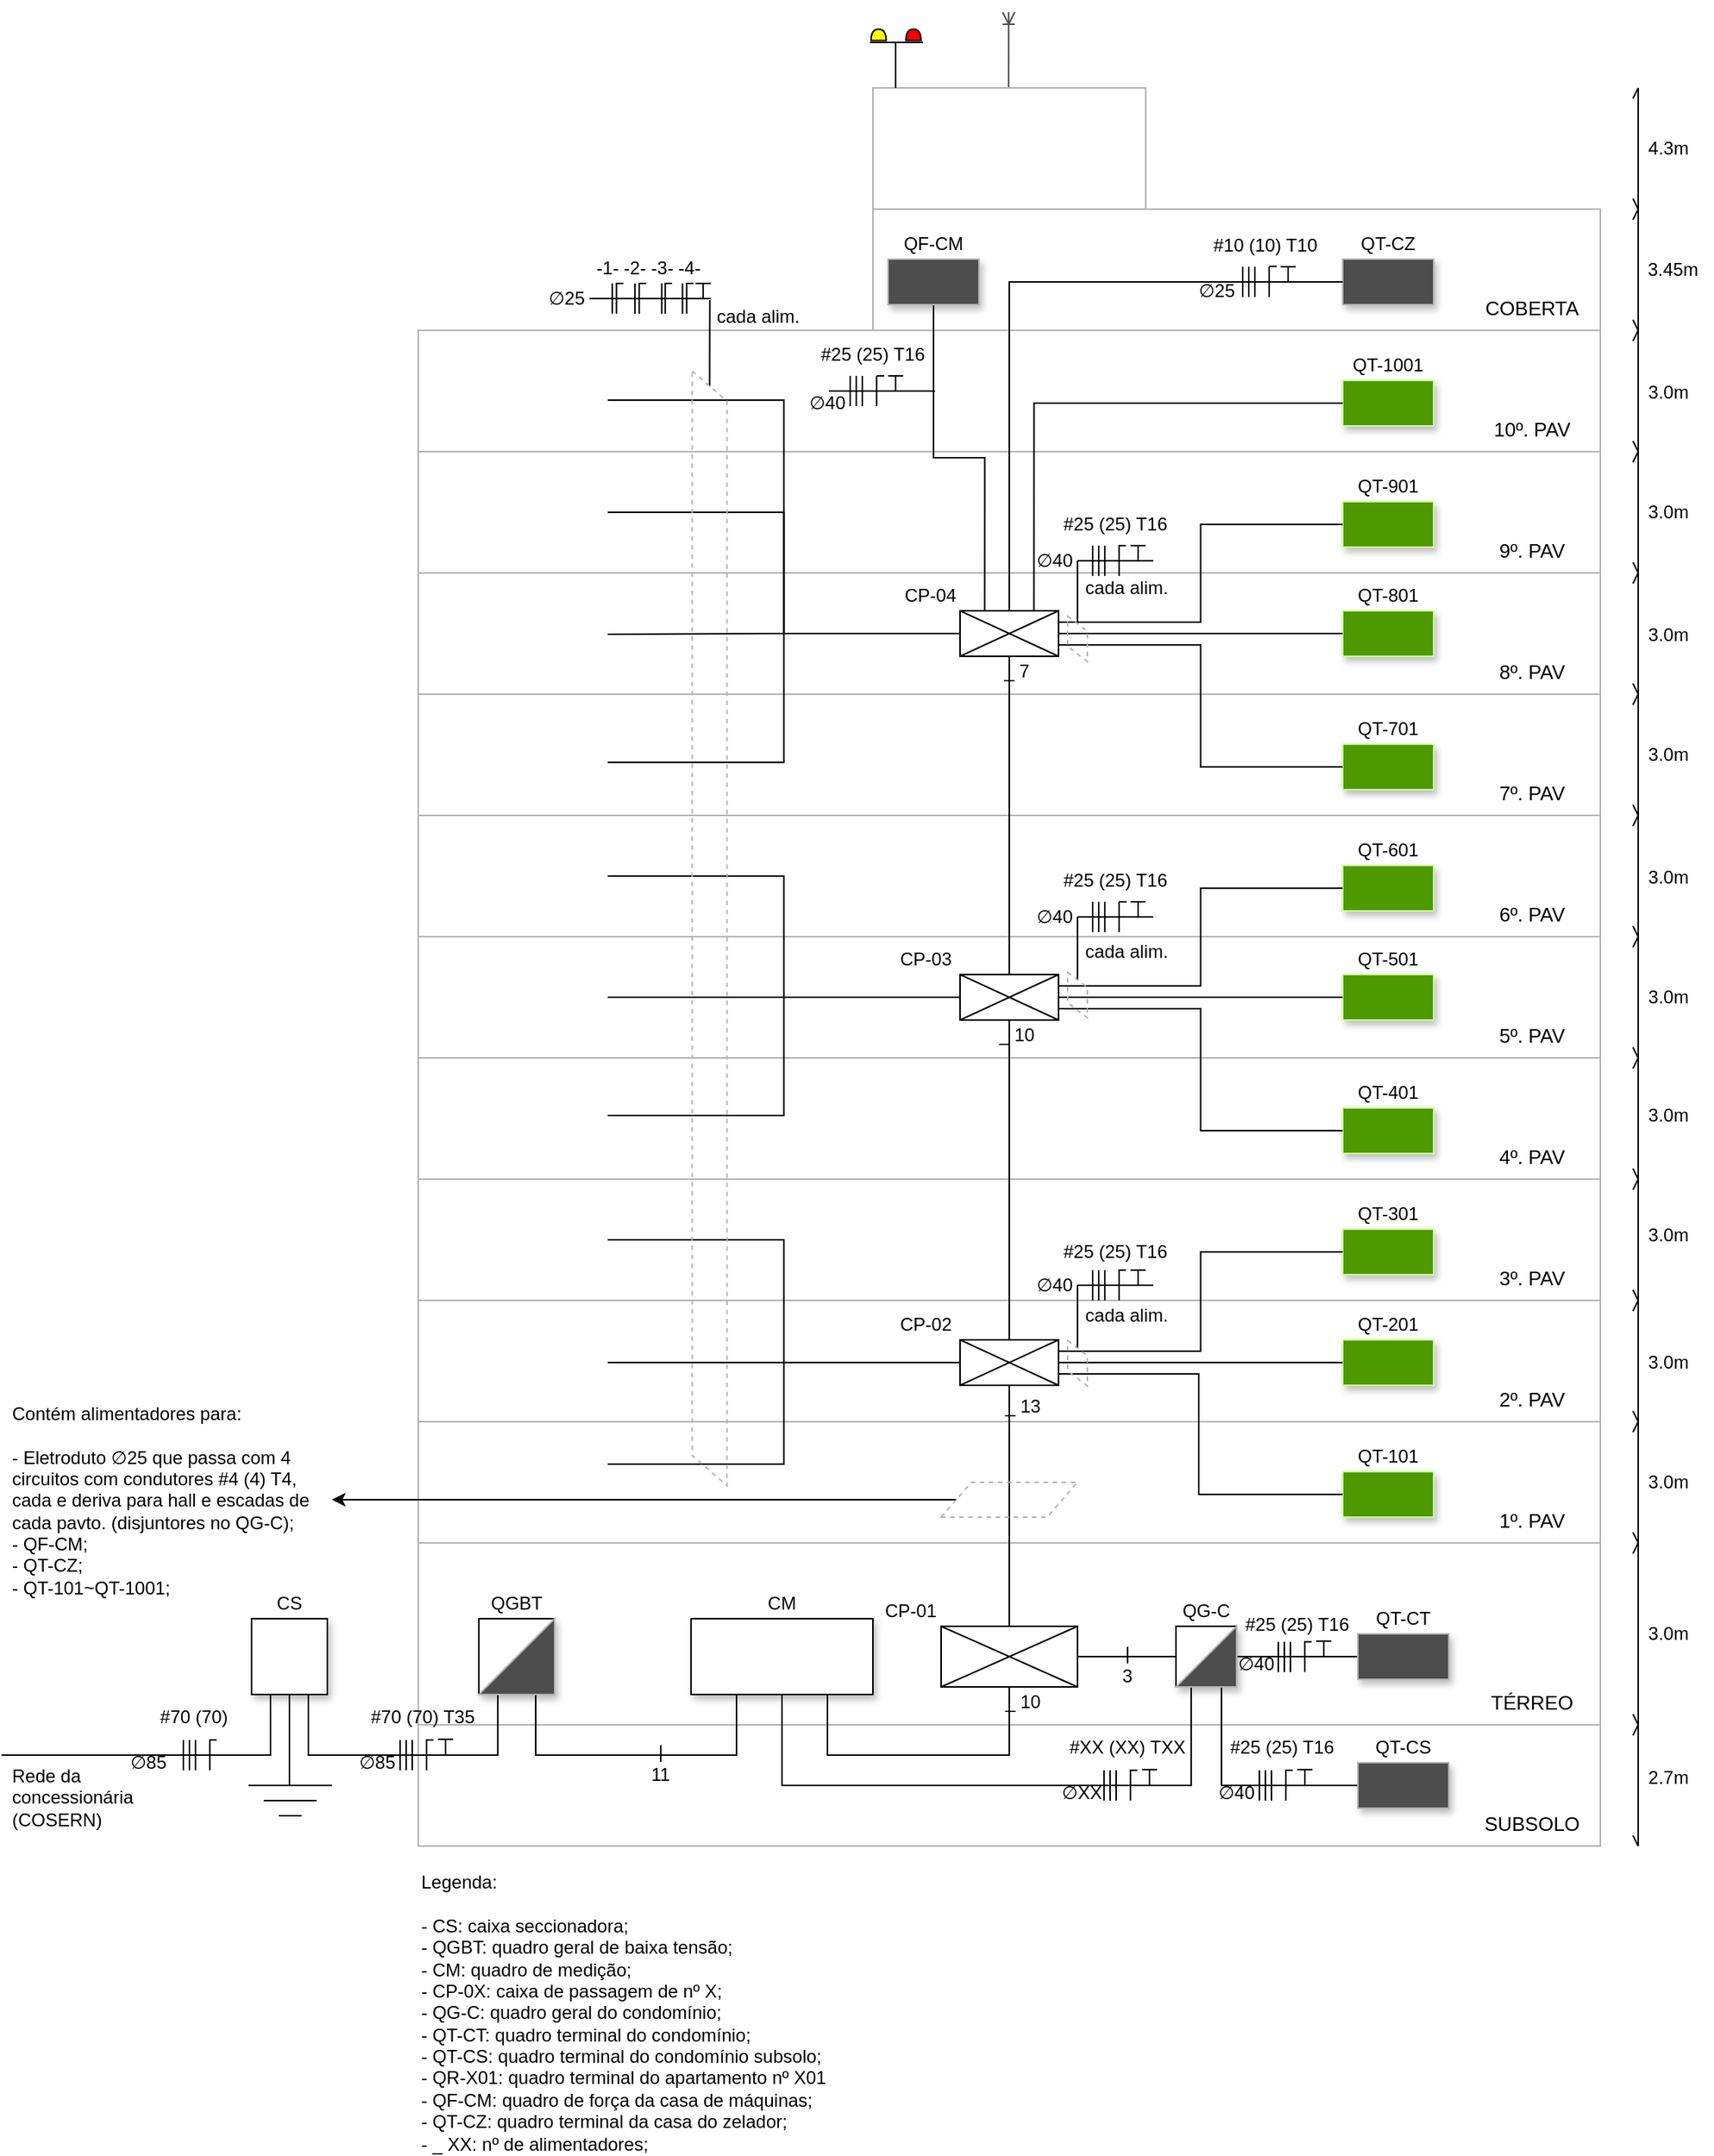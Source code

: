 <mxfile version="13.9.9" type="device"><diagram id="LqxVtZ8Nn3pGdC_y4m2i" name="Page-1"><mxGraphModel dx="487" dy="255" grid="1" gridSize="10" guides="1" tooltips="1" connect="1" arrows="1" fold="1" page="1" pageScale="1" pageWidth="1169" pageHeight="1654" math="1" shadow="0"><root><mxCell id="0"/><mxCell id="1" parent="0"/><mxCell id="ScJ88LUjy--Z8wLX2sW_-72" style="edgeStyle=orthogonalEdgeStyle;rounded=0;orthogonalLoop=1;jettySize=auto;html=1;startArrow=none;startFill=0;endArrow=ERoneToMany;endFill=0;strokeColor=#4D4D4D;strokeWidth=1;" parent="1" edge="1"><mxGeometry relative="1" as="geometry"><mxPoint x="674.58" y="10" as="targetPoint"/><mxPoint x="674.58" y="60" as="sourcePoint"/><Array as="points"><mxPoint x="674.58" y="30"/></Array></mxGeometry></mxCell><mxCell id="BSNk67RmZfL5kb10BLxe-175" value="" style="rounded=0;whiteSpace=wrap;html=1;shadow=0;fillColor=#FFFFFF;strokeColor=#B3B3B3;" parent="1" vertex="1"><mxGeometry x="585" y="60" width="180" height="80" as="geometry"/></mxCell><mxCell id="BSNk67RmZfL5kb10BLxe-135" value="" style="rounded=0;whiteSpace=wrap;html=1;shadow=0;fillColor=#FFFFFF;strokeColor=#B3B3B3;" parent="1" vertex="1"><mxGeometry x="285" y="860" width="780" height="80" as="geometry"/></mxCell><mxCell id="BSNk67RmZfL5kb10BLxe-139" value="" style="rounded=0;whiteSpace=wrap;html=1;shadow=0;fillColor=#FFFFFF;strokeColor=#B3B3B3;" parent="1" vertex="1"><mxGeometry x="285" y="780" width="780" height="80" as="geometry"/></mxCell><mxCell id="BSNk67RmZfL5kb10BLxe-143" value="" style="rounded=0;whiteSpace=wrap;html=1;shadow=0;fillColor=#FFFFFF;strokeColor=#B3B3B3;" parent="1" vertex="1"><mxGeometry x="285" y="700" width="780" height="80" as="geometry"/></mxCell><mxCell id="BSNk67RmZfL5kb10BLxe-147" value="" style="rounded=0;whiteSpace=wrap;html=1;shadow=0;fillColor=#FFFFFF;strokeColor=#B3B3B3;" parent="1" vertex="1"><mxGeometry x="285" y="620" width="780" height="80" as="geometry"/></mxCell><mxCell id="BSNk67RmZfL5kb10BLxe-151" value="" style="rounded=0;whiteSpace=wrap;html=1;shadow=0;fillColor=#FFFFFF;strokeColor=#B3B3B3;" parent="1" vertex="1"><mxGeometry x="285" y="540" width="780" height="80" as="geometry"/></mxCell><mxCell id="BSNk67RmZfL5kb10BLxe-155" value="" style="rounded=0;whiteSpace=wrap;html=1;shadow=0;fillColor=#FFFFFF;strokeColor=#B3B3B3;" parent="1" vertex="1"><mxGeometry x="285" y="460" width="780" height="80" as="geometry"/></mxCell><mxCell id="BSNk67RmZfL5kb10BLxe-159" value="" style="rounded=0;whiteSpace=wrap;html=1;shadow=0;fillColor=#FFFFFF;strokeColor=#B3B3B3;" parent="1" vertex="1"><mxGeometry x="285" y="380" width="780" height="80" as="geometry"/></mxCell><mxCell id="BSNk67RmZfL5kb10BLxe-163" value="" style="rounded=0;whiteSpace=wrap;html=1;shadow=0;fillColor=#FFFFFF;strokeColor=#B3B3B3;" parent="1" vertex="1"><mxGeometry x="285" y="300" width="780" height="80" as="geometry"/></mxCell><mxCell id="BSNk67RmZfL5kb10BLxe-167" value="" style="rounded=0;whiteSpace=wrap;html=1;shadow=0;fillColor=#FFFFFF;strokeColor=#B3B3B3;" parent="1" vertex="1"><mxGeometry x="285" y="220" width="780" height="80" as="geometry"/></mxCell><mxCell id="BSNk67RmZfL5kb10BLxe-171" value="" style="rounded=0;whiteSpace=wrap;html=1;shadow=0;fillColor=#FFFFFF;strokeColor=#B3B3B3;" parent="1" vertex="1"><mxGeometry x="585" y="140" width="480" height="80" as="geometry"/></mxCell><mxCell id="BSNk67RmZfL5kb10BLxe-87" value="" style="rounded=0;whiteSpace=wrap;html=1;shadow=0;fillColor=#FFFFFF;strokeColor=#B3B3B3;" parent="1" vertex="1"><mxGeometry x="285" y="1140" width="780" height="80" as="geometry"/></mxCell><mxCell id="BSNk67RmZfL5kb10BLxe-67" value="" style="rounded=0;whiteSpace=wrap;html=1;shadow=0;fillColor=#FFFFFF;strokeColor=#B3B3B3;" parent="1" vertex="1"><mxGeometry x="285" y="1020" width="780" height="120" as="geometry"/></mxCell><mxCell id="BSNk67RmZfL5kb10BLxe-68" value="" style="rounded=0;whiteSpace=wrap;html=1;shadow=0;fillColor=#FFFFFF;strokeColor=#B3B3B3;" parent="1" vertex="1"><mxGeometry x="285" y="940" width="780" height="80" as="geometry"/></mxCell><mxCell id="BSNk67RmZfL5kb10BLxe-79" style="edgeStyle=orthogonalEdgeStyle;rounded=0;orthogonalLoop=1;jettySize=auto;html=1;exitX=0.25;exitY=1;exitDx=0;exitDy=0;entryX=0.75;entryY=1;entryDx=0;entryDy=0;startArrow=none;startFill=0;endArrow=none;endFill=0;" parent="1" source="BSNk67RmZfL5kb10BLxe-71" target="BSNk67RmZfL5kb10BLxe-78" edge="1"><mxGeometry relative="1" as="geometry"><Array as="points"><mxPoint x="337" y="1160"/><mxPoint x="213" y="1160"/></Array></mxGeometry></mxCell><mxCell id="BSNk67RmZfL5kb10BLxe-89" style="edgeStyle=orthogonalEdgeStyle;rounded=0;orthogonalLoop=1;jettySize=auto;html=1;exitX=0.75;exitY=1;exitDx=0;exitDy=0;entryX=0.25;entryY=1;entryDx=0;entryDy=0;startArrow=none;startFill=0;endArrow=none;endFill=0;" parent="1" source="BSNk67RmZfL5kb10BLxe-71" target="BSNk67RmZfL5kb10BLxe-88" edge="1"><mxGeometry relative="1" as="geometry"><Array as="points"><mxPoint x="363" y="1160"/><mxPoint x="495" y="1160"/></Array></mxGeometry></mxCell><mxCell id="BSNk67RmZfL5kb10BLxe-71" value="" style="rounded=0;whiteSpace=wrap;html=1;shadow=1;" parent="1" vertex="1"><mxGeometry x="325" y="1070" width="50" height="50" as="geometry"/></mxCell><mxCell id="BSNk67RmZfL5kb10BLxe-74" value="QGBT" style="text;html=1;strokeColor=none;fillColor=none;align=center;verticalAlign=middle;whiteSpace=wrap;rounded=0;shadow=1;" parent="1" vertex="1"><mxGeometry x="330" y="1050" width="40" height="20" as="geometry"/></mxCell><mxCell id="BSNk67RmZfL5kb10BLxe-75" value="CS" style="text;html=1;strokeColor=none;fillColor=none;align=center;verticalAlign=middle;whiteSpace=wrap;rounded=0;shadow=1;" parent="1" vertex="1"><mxGeometry x="180" y="1050" width="40" height="20" as="geometry"/></mxCell><mxCell id="BSNk67RmZfL5kb10BLxe-77" value="" style="shape=card;whiteSpace=wrap;html=1;shadow=0;strokeColor=#B3B3B3;gradientColor=none;size=60;fillColor=#4D4D4D;" parent="1" vertex="1"><mxGeometry x="325" y="1070" width="50" height="50" as="geometry"/></mxCell><mxCell id="BSNk67RmZfL5kb10BLxe-84" style="edgeStyle=orthogonalEdgeStyle;rounded=0;orthogonalLoop=1;jettySize=auto;html=1;exitX=0.5;exitY=1;exitDx=0;exitDy=0;startArrow=none;startFill=0;endArrow=none;endFill=0;" parent="1" source="BSNk67RmZfL5kb10BLxe-78" edge="1"><mxGeometry relative="1" as="geometry"><mxPoint x="200" y="1180" as="targetPoint"/></mxGeometry></mxCell><mxCell id="BSNk67RmZfL5kb10BLxe-85" style="edgeStyle=orthogonalEdgeStyle;rounded=0;orthogonalLoop=1;jettySize=auto;html=1;exitX=0.25;exitY=1;exitDx=0;exitDy=0;startArrow=none;startFill=0;endArrow=none;endFill=0;" parent="1" source="BSNk67RmZfL5kb10BLxe-78" edge="1"><mxGeometry relative="1" as="geometry"><mxPoint x="10" y="1160" as="targetPoint"/><Array as="points"><mxPoint x="187" y="1160"/><mxPoint x="105" y="1160"/></Array></mxGeometry></mxCell><mxCell id="BSNk67RmZfL5kb10BLxe-78" value="" style="rounded=0;whiteSpace=wrap;html=1;shadow=1;" parent="1" vertex="1"><mxGeometry x="175" y="1070" width="50" height="50" as="geometry"/></mxCell><mxCell id="BSNk67RmZfL5kb10BLxe-80" value="" style="endArrow=none;html=1;" parent="1" edge="1"><mxGeometry width="50" height="50" relative="1" as="geometry"><mxPoint x="173" y="1180" as="sourcePoint"/><mxPoint x="228" y="1180" as="targetPoint"/></mxGeometry></mxCell><mxCell id="BSNk67RmZfL5kb10BLxe-81" value="" style="endArrow=none;html=1;" parent="1" edge="1"><mxGeometry width="50" height="50" relative="1" as="geometry"><mxPoint x="183" y="1190" as="sourcePoint"/><mxPoint x="218" y="1190" as="targetPoint"/></mxGeometry></mxCell><mxCell id="BSNk67RmZfL5kb10BLxe-82" value="" style="endArrow=none;html=1;" parent="1" edge="1"><mxGeometry width="50" height="50" relative="1" as="geometry"><mxPoint x="193" y="1200" as="sourcePoint"/><mxPoint x="208" y="1200" as="targetPoint"/></mxGeometry></mxCell><mxCell id="BSNk67RmZfL5kb10BLxe-98" style="edgeStyle=orthogonalEdgeStyle;rounded=0;orthogonalLoop=1;jettySize=auto;html=1;exitX=0.75;exitY=1;exitDx=0;exitDy=0;startArrow=none;startFill=0;endArrow=none;endFill=0;entryX=0.5;entryY=1;entryDx=0;entryDy=0;" parent="1" source="BSNk67RmZfL5kb10BLxe-88" target="BSNk67RmZfL5kb10BLxe-91" edge="1"><mxGeometry relative="1" as="geometry"><Array as="points"><mxPoint x="555" y="1160"/><mxPoint x="675" y="1160"/></Array></mxGeometry></mxCell><mxCell id="BSNk67RmZfL5kb10BLxe-120" style="edgeStyle=orthogonalEdgeStyle;rounded=0;orthogonalLoop=1;jettySize=auto;html=1;exitX=0.5;exitY=1;exitDx=0;exitDy=0;entryX=0.25;entryY=1;entryDx=0;entryDy=0;startArrow=none;startFill=0;endArrow=none;endFill=0;" parent="1" source="BSNk67RmZfL5kb10BLxe-88" target="BSNk67RmZfL5kb10BLxe-103" edge="1"><mxGeometry relative="1" as="geometry"><Array as="points"><mxPoint x="525" y="1180"/><mxPoint x="795" y="1180"/></Array></mxGeometry></mxCell><mxCell id="BSNk67RmZfL5kb10BLxe-88" value="" style="rounded=0;whiteSpace=wrap;html=1;shadow=1;" parent="1" vertex="1"><mxGeometry x="465" y="1070" width="120" height="50" as="geometry"/></mxCell><mxCell id="BSNk67RmZfL5kb10BLxe-90" value="CM" style="text;html=1;strokeColor=none;fillColor=none;align=center;verticalAlign=middle;whiteSpace=wrap;rounded=0;shadow=1;" parent="1" vertex="1"><mxGeometry x="505" y="1050" width="40" height="20" as="geometry"/></mxCell><mxCell id="BSNk67RmZfL5kb10BLxe-110" style="edgeStyle=orthogonalEdgeStyle;rounded=0;orthogonalLoop=1;jettySize=auto;html=1;exitX=1;exitY=0.5;exitDx=0;exitDy=0;startArrow=none;startFill=0;endArrow=none;endFill=0;" parent="1" source="BSNk67RmZfL5kb10BLxe-91" target="BSNk67RmZfL5kb10BLxe-109" edge="1"><mxGeometry relative="1" as="geometry"/></mxCell><mxCell id="BSNk67RmZfL5kb10BLxe-208" style="edgeStyle=orthogonalEdgeStyle;rounded=0;orthogonalLoop=1;jettySize=auto;html=1;exitX=0.5;exitY=0;exitDx=0;exitDy=0;entryX=0.5;entryY=1;entryDx=0;entryDy=0;startArrow=none;startFill=0;endArrow=none;endFill=0;" parent="1" source="BSNk67RmZfL5kb10BLxe-91" target="BSNk67RmZfL5kb10BLxe-181" edge="1"><mxGeometry relative="1" as="geometry"/></mxCell><mxCell id="BSNk67RmZfL5kb10BLxe-91" value="" style="rounded=0;whiteSpace=wrap;html=1;shadow=0;" parent="1" vertex="1"><mxGeometry x="630" y="1075" width="90" height="40" as="geometry"/></mxCell><mxCell id="BSNk67RmZfL5kb10BLxe-99" value="" style="endArrow=none;html=1;exitX=0;exitY=1;exitDx=0;exitDy=0;" parent="1" source="BSNk67RmZfL5kb10BLxe-91" edge="1"><mxGeometry width="50" height="50" relative="1" as="geometry"><mxPoint x="670" y="1125" as="sourcePoint"/><mxPoint x="720" y="1075" as="targetPoint"/></mxGeometry></mxCell><mxCell id="BSNk67RmZfL5kb10BLxe-100" value="" style="endArrow=none;html=1;exitX=0;exitY=0;exitDx=0;exitDy=0;entryX=1;entryY=1;entryDx=0;entryDy=0;" parent="1" source="BSNk67RmZfL5kb10BLxe-91" target="BSNk67RmZfL5kb10BLxe-91" edge="1"><mxGeometry width="50" height="50" relative="1" as="geometry"><mxPoint x="640" y="1125" as="sourcePoint"/><mxPoint x="730" y="1085" as="targetPoint"/></mxGeometry></mxCell><mxCell id="BSNk67RmZfL5kb10BLxe-115" style="edgeStyle=orthogonalEdgeStyle;rounded=0;orthogonalLoop=1;jettySize=auto;html=1;exitX=0.75;exitY=1;exitDx=0;exitDy=0;entryX=0;entryY=0.5;entryDx=0;entryDy=0;startArrow=none;startFill=0;endArrow=none;endFill=0;" parent="1" source="BSNk67RmZfL5kb10BLxe-103" target="BSNk67RmZfL5kb10BLxe-114" edge="1"><mxGeometry relative="1" as="geometry"/></mxCell><mxCell id="BSNk67RmZfL5kb10BLxe-103" value="" style="rounded=0;whiteSpace=wrap;html=1;shadow=1;" parent="1" vertex="1"><mxGeometry x="785" y="1075" width="40" height="40" as="geometry"/></mxCell><mxCell id="BSNk67RmZfL5kb10BLxe-113" style="edgeStyle=orthogonalEdgeStyle;rounded=0;orthogonalLoop=1;jettySize=auto;html=1;exitX=1;exitY=0.5;exitDx=0;exitDy=0;exitPerimeter=0;startArrow=none;startFill=0;endArrow=none;endFill=0;" parent="1" source="BSNk67RmZfL5kb10BLxe-109" target="BSNk67RmZfL5kb10BLxe-112" edge="1"><mxGeometry relative="1" as="geometry"/></mxCell><mxCell id="BSNk67RmZfL5kb10BLxe-109" value="" style="shape=card;whiteSpace=wrap;html=1;shadow=0;strokeColor=#B3B3B3;gradientColor=none;size=80;fillColor=#4D4D4D;" parent="1" vertex="1"><mxGeometry x="785" y="1075" width="40" height="40" as="geometry"/></mxCell><mxCell id="BSNk67RmZfL5kb10BLxe-111" value="QG-C" style="text;html=1;strokeColor=none;fillColor=none;align=center;verticalAlign=middle;whiteSpace=wrap;rounded=0;shadow=1;" parent="1" vertex="1"><mxGeometry x="785" y="1055" width="40" height="20" as="geometry"/></mxCell><mxCell id="BSNk67RmZfL5kb10BLxe-112" value="" style="rounded=0;whiteSpace=wrap;html=1;shadow=1;strokeColor=#B3B3B3;fillColor=#4D4D4D;gradientColor=none;" parent="1" vertex="1"><mxGeometry x="905" y="1080" width="60" height="30" as="geometry"/></mxCell><mxCell id="BSNk67RmZfL5kb10BLxe-114" value="" style="rounded=0;whiteSpace=wrap;html=1;shadow=1;strokeColor=#B3B3B3;fillColor=#4D4D4D;gradientColor=none;" parent="1" vertex="1"><mxGeometry x="905" y="1165" width="60" height="30" as="geometry"/></mxCell><mxCell id="BSNk67RmZfL5kb10BLxe-116" value="QT-CS" style="text;html=1;strokeColor=none;fillColor=none;align=center;verticalAlign=middle;whiteSpace=wrap;rounded=0;shadow=1;" parent="1" vertex="1"><mxGeometry x="915" y="1145" width="40" height="20" as="geometry"/></mxCell><mxCell id="BSNk67RmZfL5kb10BLxe-117" value="QT-CT" style="text;html=1;strokeColor=none;fillColor=none;align=center;verticalAlign=middle;whiteSpace=wrap;rounded=0;shadow=1;" parent="1" vertex="1"><mxGeometry x="915" y="1060" width="40" height="20" as="geometry"/></mxCell><mxCell id="BSNk67RmZfL5kb10BLxe-118" value="&lt;font style=&quot;font-size: 13px&quot;&gt;SUBSOLO&lt;/font&gt;" style="text;html=1;strokeColor=none;fillColor=none;align=center;verticalAlign=middle;whiteSpace=wrap;rounded=0;shadow=0;" parent="1" vertex="1"><mxGeometry x="975" y="1190" width="90" height="30" as="geometry"/></mxCell><mxCell id="BSNk67RmZfL5kb10BLxe-119" value="&lt;font style=&quot;font-size: 13px&quot;&gt;TÉRREO&lt;/font&gt;" style="text;html=1;strokeColor=none;fillColor=none;align=center;verticalAlign=middle;whiteSpace=wrap;rounded=0;shadow=0;" parent="1" vertex="1"><mxGeometry x="975" y="1110" width="90" height="30" as="geometry"/></mxCell><mxCell id="BSNk67RmZfL5kb10BLxe-123" value="_ 10" style="text;html=1;strokeColor=none;fillColor=none;align=center;verticalAlign=middle;whiteSpace=wrap;rounded=0;shadow=1;" parent="1" vertex="1"><mxGeometry x="664" y="1115" width="40" height="20" as="geometry"/></mxCell><mxCell id="BSNk67RmZfL5kb10BLxe-128" value="&lt;font style=&quot;font-size: 13px&quot;&gt;1º. PAV&lt;/font&gt;" style="text;html=1;strokeColor=none;fillColor=none;align=center;verticalAlign=middle;whiteSpace=wrap;rounded=0;shadow=0;" parent="1" vertex="1"><mxGeometry x="975" y="990" width="90" height="30" as="geometry"/></mxCell><mxCell id="BSNk67RmZfL5kb10BLxe-129" value="" style="rounded=0;whiteSpace=wrap;html=1;shadow=1;gradientColor=none;fillColor=#4D9900;strokeColor=#CCFF99;" parent="1" vertex="1"><mxGeometry x="895" y="973" width="60" height="30" as="geometry"/></mxCell><mxCell id="BSNk67RmZfL5kb10BLxe-130" value="QT-101" style="text;html=1;strokeColor=none;fillColor=none;align=center;verticalAlign=middle;whiteSpace=wrap;rounded=0;shadow=1;" parent="1" vertex="1"><mxGeometry x="900" y="953" width="50" height="20" as="geometry"/></mxCell><mxCell id="BSNk67RmZfL5kb10BLxe-136" value="&lt;font style=&quot;font-size: 13px&quot;&gt;2º. PAV&lt;/font&gt;" style="text;html=1;strokeColor=none;fillColor=none;align=center;verticalAlign=middle;whiteSpace=wrap;rounded=0;shadow=0;" parent="1" vertex="1"><mxGeometry x="975" y="910" width="90" height="30" as="geometry"/></mxCell><mxCell id="BSNk67RmZfL5kb10BLxe-137" value="" style="rounded=0;whiteSpace=wrap;html=1;shadow=1;gradientColor=none;fillColor=#4D9900;strokeColor=#CCFF99;" parent="1" vertex="1"><mxGeometry x="895" y="886" width="60" height="30" as="geometry"/></mxCell><mxCell id="BSNk67RmZfL5kb10BLxe-138" value="QT-201" style="text;html=1;strokeColor=none;fillColor=none;align=center;verticalAlign=middle;whiteSpace=wrap;rounded=0;shadow=1;" parent="1" vertex="1"><mxGeometry x="900" y="866" width="50" height="20" as="geometry"/></mxCell><mxCell id="BSNk67RmZfL5kb10BLxe-140" value="&lt;font style=&quot;font-size: 13px&quot;&gt;3º. PAV&lt;/font&gt;" style="text;html=1;strokeColor=none;fillColor=none;align=center;verticalAlign=middle;whiteSpace=wrap;rounded=0;shadow=0;" parent="1" vertex="1"><mxGeometry x="975" y="830" width="90" height="30" as="geometry"/></mxCell><mxCell id="BSNk67RmZfL5kb10BLxe-141" value="" style="rounded=0;whiteSpace=wrap;html=1;shadow=1;gradientColor=none;fillColor=#4D9900;strokeColor=#CCFF99;" parent="1" vertex="1"><mxGeometry x="895" y="813" width="60" height="30" as="geometry"/></mxCell><mxCell id="BSNk67RmZfL5kb10BLxe-142" value="QT-301" style="text;html=1;strokeColor=none;fillColor=none;align=center;verticalAlign=middle;whiteSpace=wrap;rounded=0;shadow=1;" parent="1" vertex="1"><mxGeometry x="900" y="793" width="50" height="20" as="geometry"/></mxCell><mxCell id="BSNk67RmZfL5kb10BLxe-144" value="&lt;font style=&quot;font-size: 13px&quot;&gt;4º. PAV&lt;/font&gt;" style="text;html=1;strokeColor=none;fillColor=none;align=center;verticalAlign=middle;whiteSpace=wrap;rounded=0;shadow=0;" parent="1" vertex="1"><mxGeometry x="975" y="750" width="90" height="30" as="geometry"/></mxCell><mxCell id="BSNk67RmZfL5kb10BLxe-145" value="" style="rounded=0;whiteSpace=wrap;html=1;shadow=1;gradientColor=none;fillColor=#4D9900;strokeColor=#CCFF99;" parent="1" vertex="1"><mxGeometry x="895" y="733" width="60" height="30" as="geometry"/></mxCell><mxCell id="BSNk67RmZfL5kb10BLxe-146" value="QT-401" style="text;html=1;strokeColor=none;fillColor=none;align=center;verticalAlign=middle;whiteSpace=wrap;rounded=0;shadow=1;" parent="1" vertex="1"><mxGeometry x="900" y="713" width="50" height="20" as="geometry"/></mxCell><mxCell id="BSNk67RmZfL5kb10BLxe-148" value="&lt;font style=&quot;font-size: 13px&quot;&gt;5º. PAV&lt;/font&gt;" style="text;html=1;strokeColor=none;fillColor=none;align=center;verticalAlign=middle;whiteSpace=wrap;rounded=0;shadow=0;" parent="1" vertex="1"><mxGeometry x="975" y="670" width="90" height="30" as="geometry"/></mxCell><mxCell id="BSNk67RmZfL5kb10BLxe-149" value="" style="rounded=0;whiteSpace=wrap;html=1;shadow=1;gradientColor=none;fillColor=#4D9900;strokeColor=#CCFF99;" parent="1" vertex="1"><mxGeometry x="895" y="645" width="60" height="30" as="geometry"/></mxCell><mxCell id="BSNk67RmZfL5kb10BLxe-150" value="QT-501" style="text;html=1;strokeColor=none;fillColor=none;align=center;verticalAlign=middle;whiteSpace=wrap;rounded=0;shadow=1;" parent="1" vertex="1"><mxGeometry x="900" y="625" width="50" height="20" as="geometry"/></mxCell><mxCell id="BSNk67RmZfL5kb10BLxe-152" value="&lt;span style=&quot;font-size: 13px&quot;&gt;6º. PAV&lt;/span&gt;" style="text;html=1;strokeColor=none;fillColor=none;align=center;verticalAlign=middle;whiteSpace=wrap;rounded=0;shadow=0;" parent="1" vertex="1"><mxGeometry x="975" y="590" width="90" height="30" as="geometry"/></mxCell><mxCell id="BSNk67RmZfL5kb10BLxe-153" value="" style="rounded=0;whiteSpace=wrap;html=1;shadow=1;gradientColor=none;fillColor=#4D9900;strokeColor=#CCFF99;" parent="1" vertex="1"><mxGeometry x="895" y="573" width="60" height="30" as="geometry"/></mxCell><mxCell id="BSNk67RmZfL5kb10BLxe-154" value="QT-601" style="text;html=1;strokeColor=none;fillColor=none;align=center;verticalAlign=middle;whiteSpace=wrap;rounded=0;shadow=1;" parent="1" vertex="1"><mxGeometry x="900" y="553" width="50" height="20" as="geometry"/></mxCell><mxCell id="BSNk67RmZfL5kb10BLxe-156" value="&lt;font style=&quot;font-size: 13px&quot;&gt;7&lt;/font&gt;&lt;span style=&quot;font-size: 13px&quot;&gt;º. PAV&lt;/span&gt;" style="text;html=1;strokeColor=none;fillColor=none;align=center;verticalAlign=middle;whiteSpace=wrap;rounded=0;shadow=0;" parent="1" vertex="1"><mxGeometry x="975" y="510" width="90" height="30" as="geometry"/></mxCell><mxCell id="BSNk67RmZfL5kb10BLxe-157" value="" style="rounded=0;whiteSpace=wrap;html=1;shadow=1;gradientColor=none;fillColor=#4D9900;strokeColor=#CCFF99;" parent="1" vertex="1"><mxGeometry x="895" y="493" width="60" height="30" as="geometry"/></mxCell><mxCell id="BSNk67RmZfL5kb10BLxe-158" value="QT-701" style="text;html=1;strokeColor=none;fillColor=none;align=center;verticalAlign=middle;whiteSpace=wrap;rounded=0;shadow=1;" parent="1" vertex="1"><mxGeometry x="900" y="473" width="50" height="20" as="geometry"/></mxCell><mxCell id="BSNk67RmZfL5kb10BLxe-160" value="&lt;font style=&quot;font-size: 13px&quot;&gt;8&lt;/font&gt;&lt;span style=&quot;font-size: 13px&quot;&gt;º. PAV&lt;/span&gt;" style="text;html=1;strokeColor=none;fillColor=none;align=center;verticalAlign=middle;whiteSpace=wrap;rounded=0;shadow=0;" parent="1" vertex="1"><mxGeometry x="975" y="430" width="90" height="30" as="geometry"/></mxCell><mxCell id="BSNk67RmZfL5kb10BLxe-161" value="" style="rounded=0;whiteSpace=wrap;html=1;shadow=1;gradientColor=none;fillColor=#4D9900;strokeColor=#CCFF99;" parent="1" vertex="1"><mxGeometry x="895" y="405" width="60" height="30" as="geometry"/></mxCell><mxCell id="BSNk67RmZfL5kb10BLxe-162" value="QT-801" style="text;html=1;strokeColor=none;fillColor=none;align=center;verticalAlign=middle;whiteSpace=wrap;rounded=0;shadow=1;" parent="1" vertex="1"><mxGeometry x="900" y="385" width="50" height="20" as="geometry"/></mxCell><mxCell id="BSNk67RmZfL5kb10BLxe-164" value="&lt;font style=&quot;font-size: 13px&quot;&gt;9&lt;/font&gt;&lt;span style=&quot;font-size: 13px&quot;&gt;º. PAV&lt;/span&gt;" style="text;html=1;strokeColor=none;fillColor=none;align=center;verticalAlign=middle;whiteSpace=wrap;rounded=0;shadow=0;" parent="1" vertex="1"><mxGeometry x="975" y="350" width="90" height="30" as="geometry"/></mxCell><mxCell id="BSNk67RmZfL5kb10BLxe-165" value="" style="rounded=0;whiteSpace=wrap;html=1;shadow=1;gradientColor=none;fillColor=#4D9900;strokeColor=#CCFF99;" parent="1" vertex="1"><mxGeometry x="895" y="333" width="60" height="30" as="geometry"/></mxCell><mxCell id="BSNk67RmZfL5kb10BLxe-166" value="QT-901" style="text;html=1;strokeColor=none;fillColor=none;align=center;verticalAlign=middle;whiteSpace=wrap;rounded=0;shadow=1;" parent="1" vertex="1"><mxGeometry x="900" y="313" width="50" height="20" as="geometry"/></mxCell><mxCell id="BSNk67RmZfL5kb10BLxe-168" value="&lt;font style=&quot;font-size: 13px&quot;&gt;10&lt;/font&gt;&lt;span style=&quot;font-size: 13px&quot;&gt;º. PAV&lt;/span&gt;" style="text;html=1;strokeColor=none;fillColor=none;align=center;verticalAlign=middle;whiteSpace=wrap;rounded=0;shadow=0;" parent="1" vertex="1"><mxGeometry x="975" y="270" width="90" height="30" as="geometry"/></mxCell><mxCell id="BSNk67RmZfL5kb10BLxe-169" value="" style="rounded=0;whiteSpace=wrap;html=1;shadow=1;gradientColor=none;fillColor=#4D9900;strokeColor=#CCFF99;" parent="1" vertex="1"><mxGeometry x="895" y="253" width="60" height="30" as="geometry"/></mxCell><mxCell id="BSNk67RmZfL5kb10BLxe-170" value="QT-1001" style="text;html=1;strokeColor=none;fillColor=none;align=center;verticalAlign=middle;whiteSpace=wrap;rounded=0;shadow=1;" parent="1" vertex="1"><mxGeometry x="900" y="233" width="50" height="20" as="geometry"/></mxCell><mxCell id="BSNk67RmZfL5kb10BLxe-172" value="&lt;span style=&quot;font-size: 13px&quot;&gt;COBERTA&lt;/span&gt;" style="text;html=1;strokeColor=none;fillColor=none;align=center;verticalAlign=middle;whiteSpace=wrap;rounded=0;shadow=0;" parent="1" vertex="1"><mxGeometry x="975" y="190" width="90" height="30" as="geometry"/></mxCell><mxCell id="BSNk67RmZfL5kb10BLxe-173" value="" style="rounded=0;whiteSpace=wrap;html=1;shadow=1;gradientColor=none;fillColor=#4D4D4D;strokeColor=#B3B3B3;" parent="1" vertex="1"><mxGeometry x="895" y="173" width="60" height="30" as="geometry"/></mxCell><mxCell id="BSNk67RmZfL5kb10BLxe-174" value="QT-CZ" style="text;html=1;strokeColor=none;fillColor=none;align=center;verticalAlign=middle;whiteSpace=wrap;rounded=0;shadow=1;" parent="1" vertex="1"><mxGeometry x="900" y="153" width="50" height="20" as="geometry"/></mxCell><mxCell id="BSNk67RmZfL5kb10BLxe-179" value="QF-CM" style="text;html=1;strokeColor=none;fillColor=none;align=center;verticalAlign=middle;whiteSpace=wrap;rounded=0;shadow=1;" parent="1" vertex="1"><mxGeometry x="600" y="153" width="50" height="20" as="geometry"/></mxCell><mxCell id="BSNk67RmZfL5kb10BLxe-187" style="edgeStyle=orthogonalEdgeStyle;rounded=0;orthogonalLoop=1;jettySize=auto;html=1;exitX=1;exitY=0.75;exitDx=0;exitDy=0;entryX=0;entryY=0.5;entryDx=0;entryDy=0;startArrow=none;startFill=0;endArrow=none;endFill=0;" parent="1" source="BSNk67RmZfL5kb10BLxe-181" target="BSNk67RmZfL5kb10BLxe-129" edge="1"><mxGeometry relative="1" as="geometry"><Array as="points"><mxPoint x="800" y="909"/><mxPoint x="800" y="988"/></Array></mxGeometry></mxCell><mxCell id="BSNk67RmZfL5kb10BLxe-190" style="edgeStyle=orthogonalEdgeStyle;rounded=0;orthogonalLoop=1;jettySize=auto;html=1;exitX=1;exitY=0.5;exitDx=0;exitDy=0;entryX=0;entryY=0.5;entryDx=0;entryDy=0;startArrow=none;startFill=0;endArrow=none;endFill=0;" parent="1" source="BSNk67RmZfL5kb10BLxe-181" target="BSNk67RmZfL5kb10BLxe-137" edge="1"><mxGeometry relative="1" as="geometry"/></mxCell><mxCell id="BSNk67RmZfL5kb10BLxe-191" style="edgeStyle=orthogonalEdgeStyle;rounded=0;orthogonalLoop=1;jettySize=auto;html=1;exitX=1;exitY=0.25;exitDx=0;exitDy=0;entryX=0;entryY=0.5;entryDx=0;entryDy=0;startArrow=none;startFill=0;endArrow=none;endFill=0;" parent="1" source="BSNk67RmZfL5kb10BLxe-181" target="BSNk67RmZfL5kb10BLxe-141" edge="1"><mxGeometry relative="1" as="geometry"/></mxCell><mxCell id="BSNk67RmZfL5kb10BLxe-209" style="edgeStyle=orthogonalEdgeStyle;rounded=0;orthogonalLoop=1;jettySize=auto;html=1;exitX=0.5;exitY=0;exitDx=0;exitDy=0;entryX=0.5;entryY=1;entryDx=0;entryDy=0;startArrow=none;startFill=0;endArrow=none;endFill=0;" parent="1" source="BSNk67RmZfL5kb10BLxe-181" target="BSNk67RmZfL5kb10BLxe-184" edge="1"><mxGeometry relative="1" as="geometry"/></mxCell><mxCell id="-KM30YMZC-99j_iJ_nXR-46" style="edgeStyle=orthogonalEdgeStyle;rounded=0;orthogonalLoop=1;jettySize=auto;html=1;entryX=1;entryY=0.5;entryDx=0;entryDy=0;endArrow=none;endFill=0;" parent="1" source="BSNk67RmZfL5kb10BLxe-181" target="-KM30YMZC-99j_iJ_nXR-45" edge="1"><mxGeometry relative="1" as="geometry"/></mxCell><mxCell id="-KM30YMZC-99j_iJ_nXR-47" style="edgeStyle=orthogonalEdgeStyle;rounded=0;orthogonalLoop=1;jettySize=auto;html=1;entryX=1;entryY=0.5;entryDx=0;entryDy=0;endArrow=none;endFill=0;" parent="1" source="BSNk67RmZfL5kb10BLxe-181" target="-KM30YMZC-99j_iJ_nXR-44" edge="1"><mxGeometry relative="1" as="geometry"/></mxCell><mxCell id="-KM30YMZC-99j_iJ_nXR-48" style="edgeStyle=orthogonalEdgeStyle;rounded=0;orthogonalLoop=1;jettySize=auto;html=1;entryX=1;entryY=0.5;entryDx=0;entryDy=0;endArrow=none;endFill=0;" parent="1" source="BSNk67RmZfL5kb10BLxe-181" target="-KM30YMZC-99j_iJ_nXR-43" edge="1"><mxGeometry relative="1" as="geometry"/></mxCell><mxCell id="BSNk67RmZfL5kb10BLxe-181" value="" style="rounded=0;whiteSpace=wrap;html=1;shadow=0;" parent="1" vertex="1"><mxGeometry x="642.5" y="886" width="65" height="30" as="geometry"/></mxCell><mxCell id="BSNk67RmZfL5kb10BLxe-182" value="" style="endArrow=none;html=1;exitX=0;exitY=1;exitDx=0;exitDy=0;entryX=1;entryY=0;entryDx=0;entryDy=0;" parent="1" source="BSNk67RmZfL5kb10BLxe-181" target="BSNk67RmZfL5kb10BLxe-181" edge="1"><mxGeometry width="50" height="50" relative="1" as="geometry"><mxPoint x="670" y="931" as="sourcePoint"/><mxPoint x="720" y="881" as="targetPoint"/></mxGeometry></mxCell><mxCell id="BSNk67RmZfL5kb10BLxe-183" value="" style="endArrow=none;html=1;entryX=1;entryY=1;entryDx=0;entryDy=0;exitX=0;exitY=0;exitDx=0;exitDy=0;" parent="1" source="BSNk67RmZfL5kb10BLxe-181" target="BSNk67RmZfL5kb10BLxe-181" edge="1"><mxGeometry width="50" height="50" relative="1" as="geometry"><mxPoint x="643" y="889" as="sourcePoint"/><mxPoint x="730" y="891" as="targetPoint"/></mxGeometry></mxCell><mxCell id="BSNk67RmZfL5kb10BLxe-192" style="edgeStyle=orthogonalEdgeStyle;rounded=0;orthogonalLoop=1;jettySize=auto;html=1;exitX=1;exitY=0.5;exitDx=0;exitDy=0;entryX=0;entryY=0.5;entryDx=0;entryDy=0;startArrow=none;startFill=0;endArrow=none;endFill=0;" parent="1" source="BSNk67RmZfL5kb10BLxe-184" target="BSNk67RmZfL5kb10BLxe-149" edge="1"><mxGeometry relative="1" as="geometry"/></mxCell><mxCell id="BSNk67RmZfL5kb10BLxe-193" style="edgeStyle=orthogonalEdgeStyle;rounded=0;orthogonalLoop=1;jettySize=auto;html=1;exitX=1;exitY=0.75;exitDx=0;exitDy=0;entryX=0;entryY=0.5;entryDx=0;entryDy=0;startArrow=none;startFill=0;endArrow=none;endFill=0;" parent="1" source="BSNk67RmZfL5kb10BLxe-184" target="BSNk67RmZfL5kb10BLxe-145" edge="1"><mxGeometry relative="1" as="geometry"/></mxCell><mxCell id="BSNk67RmZfL5kb10BLxe-194" style="edgeStyle=orthogonalEdgeStyle;rounded=0;orthogonalLoop=1;jettySize=auto;html=1;exitX=1;exitY=0.25;exitDx=0;exitDy=0;entryX=0;entryY=0.5;entryDx=0;entryDy=0;startArrow=none;startFill=0;endArrow=none;endFill=0;" parent="1" source="BSNk67RmZfL5kb10BLxe-184" target="BSNk67RmZfL5kb10BLxe-153" edge="1"><mxGeometry relative="1" as="geometry"/></mxCell><mxCell id="BSNk67RmZfL5kb10BLxe-210" style="edgeStyle=orthogonalEdgeStyle;rounded=0;orthogonalLoop=1;jettySize=auto;html=1;exitX=0.5;exitY=0;exitDx=0;exitDy=0;entryX=0.5;entryY=1;entryDx=0;entryDy=0;startArrow=none;startFill=0;endArrow=none;endFill=0;" parent="1" source="BSNk67RmZfL5kb10BLxe-184" target="BSNk67RmZfL5kb10BLxe-197" edge="1"><mxGeometry relative="1" as="geometry"/></mxCell><mxCell id="-KM30YMZC-99j_iJ_nXR-49" style="edgeStyle=orthogonalEdgeStyle;rounded=0;orthogonalLoop=1;jettySize=auto;html=1;entryX=1;entryY=0.5;entryDx=0;entryDy=0;endArrow=none;endFill=0;" parent="1" source="BSNk67RmZfL5kb10BLxe-184" target="-KM30YMZC-99j_iJ_nXR-42" edge="1"><mxGeometry relative="1" as="geometry"/></mxCell><mxCell id="-KM30YMZC-99j_iJ_nXR-50" style="edgeStyle=orthogonalEdgeStyle;rounded=0;orthogonalLoop=1;jettySize=auto;html=1;entryX=1;entryY=0.5;entryDx=0;entryDy=0;endArrow=none;endFill=0;" parent="1" source="BSNk67RmZfL5kb10BLxe-184" target="-KM30YMZC-99j_iJ_nXR-41" edge="1"><mxGeometry relative="1" as="geometry"/></mxCell><mxCell id="-KM30YMZC-99j_iJ_nXR-51" style="edgeStyle=orthogonalEdgeStyle;rounded=0;orthogonalLoop=1;jettySize=auto;html=1;entryX=1;entryY=0.5;entryDx=0;entryDy=0;endArrow=none;endFill=0;" parent="1" source="BSNk67RmZfL5kb10BLxe-184" target="-KM30YMZC-99j_iJ_nXR-40" edge="1"><mxGeometry relative="1" as="geometry"/></mxCell><mxCell id="BSNk67RmZfL5kb10BLxe-184" value="" style="rounded=0;whiteSpace=wrap;html=1;shadow=0;" parent="1" vertex="1"><mxGeometry x="642.5" y="645" width="65" height="30" as="geometry"/></mxCell><mxCell id="BSNk67RmZfL5kb10BLxe-185" value="" style="endArrow=none;html=1;exitX=0;exitY=1;exitDx=0;exitDy=0;entryX=1;entryY=0;entryDx=0;entryDy=0;" parent="1" source="BSNk67RmZfL5kb10BLxe-184" target="BSNk67RmZfL5kb10BLxe-184" edge="1"><mxGeometry width="50" height="50" relative="1" as="geometry"><mxPoint x="670" y="690" as="sourcePoint"/><mxPoint x="720" y="640" as="targetPoint"/></mxGeometry></mxCell><mxCell id="BSNk67RmZfL5kb10BLxe-186" value="" style="endArrow=none;html=1;exitX=0;exitY=0;exitDx=0;exitDy=0;entryX=1;entryY=1;entryDx=0;entryDy=0;" parent="1" source="BSNk67RmZfL5kb10BLxe-184" target="BSNk67RmZfL5kb10BLxe-184" edge="1"><mxGeometry width="50" height="50" relative="1" as="geometry"><mxPoint x="640" y="690" as="sourcePoint"/><mxPoint x="730" y="650" as="targetPoint"/></mxGeometry></mxCell><mxCell id="BSNk67RmZfL5kb10BLxe-200" style="edgeStyle=orthogonalEdgeStyle;rounded=0;orthogonalLoop=1;jettySize=auto;html=1;exitX=1;exitY=0.5;exitDx=0;exitDy=0;entryX=0;entryY=0.5;entryDx=0;entryDy=0;startArrow=none;startFill=0;endArrow=none;endFill=0;" parent="1" source="BSNk67RmZfL5kb10BLxe-197" target="BSNk67RmZfL5kb10BLxe-161" edge="1"><mxGeometry relative="1" as="geometry"/></mxCell><mxCell id="BSNk67RmZfL5kb10BLxe-201" style="edgeStyle=orthogonalEdgeStyle;rounded=0;orthogonalLoop=1;jettySize=auto;html=1;exitX=1;exitY=0.75;exitDx=0;exitDy=0;entryX=0;entryY=0.5;entryDx=0;entryDy=0;startArrow=none;startFill=0;endArrow=none;endFill=0;" parent="1" source="BSNk67RmZfL5kb10BLxe-197" target="BSNk67RmZfL5kb10BLxe-157" edge="1"><mxGeometry relative="1" as="geometry"/></mxCell><mxCell id="BSNk67RmZfL5kb10BLxe-202" style="edgeStyle=orthogonalEdgeStyle;rounded=0;orthogonalLoop=1;jettySize=auto;html=1;exitX=1;exitY=0.25;exitDx=0;exitDy=0;entryX=0;entryY=0.5;entryDx=0;entryDy=0;startArrow=none;startFill=0;endArrow=none;endFill=0;" parent="1" source="BSNk67RmZfL5kb10BLxe-197" target="BSNk67RmZfL5kb10BLxe-165" edge="1"><mxGeometry relative="1" as="geometry"/></mxCell><mxCell id="BSNk67RmZfL5kb10BLxe-203" style="edgeStyle=orthogonalEdgeStyle;rounded=0;orthogonalLoop=1;jettySize=auto;html=1;exitX=0.75;exitY=0;exitDx=0;exitDy=0;entryX=0;entryY=0.5;entryDx=0;entryDy=0;startArrow=none;startFill=0;endArrow=none;endFill=0;" parent="1" source="BSNk67RmZfL5kb10BLxe-197" target="BSNk67RmZfL5kb10BLxe-169" edge="1"><mxGeometry relative="1" as="geometry"/></mxCell><mxCell id="BSNk67RmZfL5kb10BLxe-204" style="edgeStyle=orthogonalEdgeStyle;rounded=0;orthogonalLoop=1;jettySize=auto;html=1;exitX=0.5;exitY=0;exitDx=0;exitDy=0;entryX=0;entryY=0.5;entryDx=0;entryDy=0;startArrow=none;startFill=0;endArrow=none;endFill=0;" parent="1" source="BSNk67RmZfL5kb10BLxe-197" target="BSNk67RmZfL5kb10BLxe-173" edge="1"><mxGeometry relative="1" as="geometry"/></mxCell><mxCell id="BSNk67RmZfL5kb10BLxe-207" style="edgeStyle=orthogonalEdgeStyle;rounded=0;orthogonalLoop=1;jettySize=auto;html=1;exitX=0.25;exitY=0;exitDx=0;exitDy=0;entryX=0.5;entryY=1;entryDx=0;entryDy=0;startArrow=none;startFill=0;endArrow=none;endFill=0;" parent="1" source="BSNk67RmZfL5kb10BLxe-197" target="BSNk67RmZfL5kb10BLxe-206" edge="1"><mxGeometry relative="1" as="geometry"/></mxCell><mxCell id="-KM30YMZC-99j_iJ_nXR-52" style="edgeStyle=orthogonalEdgeStyle;rounded=0;orthogonalLoop=1;jettySize=auto;html=1;entryX=1;entryY=0.5;entryDx=0;entryDy=0;endArrow=none;endFill=0;" parent="1" source="BSNk67RmZfL5kb10BLxe-197" target="-KM30YMZC-99j_iJ_nXR-39" edge="1"><mxGeometry relative="1" as="geometry"/></mxCell><mxCell id="-KM30YMZC-99j_iJ_nXR-53" style="edgeStyle=orthogonalEdgeStyle;rounded=0;orthogonalLoop=1;jettySize=auto;html=1;endArrow=none;endFill=0;" parent="1" source="BSNk67RmZfL5kb10BLxe-197" target="-KM30YMZC-99j_iJ_nXR-38" edge="1"><mxGeometry relative="1" as="geometry"/></mxCell><mxCell id="-KM30YMZC-99j_iJ_nXR-54" style="edgeStyle=orthogonalEdgeStyle;rounded=0;orthogonalLoop=1;jettySize=auto;html=1;entryX=1;entryY=0.5;entryDx=0;entryDy=0;endArrow=none;endFill=0;" parent="1" source="BSNk67RmZfL5kb10BLxe-197" target="-KM30YMZC-99j_iJ_nXR-37" edge="1"><mxGeometry relative="1" as="geometry"/></mxCell><mxCell id="-KM30YMZC-99j_iJ_nXR-135" style="edgeStyle=orthogonalEdgeStyle;rounded=0;orthogonalLoop=1;jettySize=auto;html=1;exitX=0;exitY=0.5;exitDx=0;exitDy=0;entryX=1;entryY=0.5;entryDx=0;entryDy=0;endArrow=none;endFill=0;" parent="1" source="BSNk67RmZfL5kb10BLxe-197" target="-KM30YMZC-99j_iJ_nXR-127" edge="1"><mxGeometry relative="1" as="geometry"/></mxCell><mxCell id="BSNk67RmZfL5kb10BLxe-197" value="" style="rounded=0;whiteSpace=wrap;html=1;shadow=0;" parent="1" vertex="1"><mxGeometry x="642.5" y="405" width="65" height="30" as="geometry"/></mxCell><mxCell id="BSNk67RmZfL5kb10BLxe-198" value="" style="endArrow=none;html=1;exitX=0;exitY=1;exitDx=0;exitDy=0;entryX=1;entryY=0;entryDx=0;entryDy=0;" parent="1" source="BSNk67RmZfL5kb10BLxe-197" target="BSNk67RmZfL5kb10BLxe-197" edge="1"><mxGeometry width="50" height="50" relative="1" as="geometry"><mxPoint x="670" y="450" as="sourcePoint"/><mxPoint x="720" y="400" as="targetPoint"/></mxGeometry></mxCell><mxCell id="BSNk67RmZfL5kb10BLxe-199" value="" style="endArrow=none;html=1;exitX=0;exitY=0;exitDx=0;exitDy=0;entryX=1;entryY=1;entryDx=0;entryDy=0;" parent="1" source="BSNk67RmZfL5kb10BLxe-197" target="BSNk67RmZfL5kb10BLxe-197" edge="1"><mxGeometry width="50" height="50" relative="1" as="geometry"><mxPoint x="640" y="450" as="sourcePoint"/><mxPoint x="730" y="410" as="targetPoint"/></mxGeometry></mxCell><mxCell id="BSNk67RmZfL5kb10BLxe-206" value="" style="rounded=0;whiteSpace=wrap;html=1;shadow=1;gradientColor=none;fillColor=#4D4D4D;strokeColor=#B3B3B3;" parent="1" vertex="1"><mxGeometry x="595" y="173" width="60" height="30" as="geometry"/></mxCell><mxCell id="BSNk67RmZfL5kb10BLxe-211" value="_ 13" style="text;html=1;strokeColor=none;fillColor=none;align=center;verticalAlign=middle;whiteSpace=wrap;rounded=0;shadow=1;" parent="1" vertex="1"><mxGeometry x="664" y="920" width="40" height="20" as="geometry"/></mxCell><mxCell id="BSNk67RmZfL5kb10BLxe-212" value="_ 10" style="text;html=1;strokeColor=none;fillColor=none;align=center;verticalAlign=middle;whiteSpace=wrap;rounded=0;shadow=1;" parent="1" vertex="1"><mxGeometry x="660" y="675" width="40" height="20" as="geometry"/></mxCell><mxCell id="BSNk67RmZfL5kb10BLxe-213" value="_ 7" style="text;html=1;strokeColor=none;fillColor=none;align=center;verticalAlign=middle;whiteSpace=wrap;rounded=0;shadow=1;" parent="1" vertex="1"><mxGeometry x="660" y="435" width="40" height="20" as="geometry"/></mxCell><mxCell id="BSNk67RmZfL5kb10BLxe-214" value="CP-01" style="text;html=1;strokeColor=none;fillColor=none;align=center;verticalAlign=middle;whiteSpace=wrap;rounded=0;shadow=1;" parent="1" vertex="1"><mxGeometry x="590" y="1055" width="40" height="20" as="geometry"/></mxCell><mxCell id="BSNk67RmZfL5kb10BLxe-215" value="CP-02" style="text;html=1;strokeColor=none;fillColor=none;align=center;verticalAlign=middle;whiteSpace=wrap;rounded=0;shadow=1;" parent="1" vertex="1"><mxGeometry x="600" y="866" width="40" height="20" as="geometry"/></mxCell><mxCell id="BSNk67RmZfL5kb10BLxe-216" value="CP-03&lt;span style=&quot;color: rgba(0 , 0 , 0 , 0) ; font-family: monospace ; font-size: 0px&quot;&gt;%3CmxGraphModel%3E%3Croot%3E%3CmxCell%20id%3D%220%22%2F%3E%3CmxCell%20id%3D%221%22%20parent%3D%220%22%2F%3E%3CmxCell%20id%3D%222%22%20value%3D%22CP-02%22%20style%3D%22text%3Bhtml%3D1%3BstrokeColor%3Dnone%3BfillColor%3Dnone%3Balign%3Dcenter%3BverticalAlign%3Dmiddle%3BwhiteSpace%3Dwrap%3Brounded%3D0%3Bshadow%3D1%3B%22%20vertex%3D%221%22%20parent%3D%221%22%3E%3CmxGeometry%20x%3D%22400%22%20y%3D%22540%22%20width%3D%2240%22%20height%3D%2220%22%20as%3D%22geometry%22%2F%3E%3C%2FmxCell%3E%3C%2Froot%3E%3C%2FmxGraphModel%3E&lt;/span&gt;" style="text;html=1;strokeColor=none;fillColor=none;align=center;verticalAlign=middle;whiteSpace=wrap;rounded=0;shadow=1;" parent="1" vertex="1"><mxGeometry x="600" y="625" width="40" height="20" as="geometry"/></mxCell><mxCell id="BSNk67RmZfL5kb10BLxe-217" value="CP-04&lt;span style=&quot;color: rgba(0 , 0 , 0 , 0) ; font-family: monospace ; font-size: 0px&quot;&gt;%3CmxGraphModel%3E%3Croot%3E%3CmxCell%20id%3D%220%22%2F%3E%3CmxCell%20id%3D%221%22%20parent%3D%220%22%2F%3E%3CmxCell%20id%3D%222%22%20value%3D%22CP-02%22%20style%3D%22text%3Bhtml%3D1%3BstrokeColor%3Dnone%3BfillColor%3Dnone%3Balign%3Dcenter%3BverticalAlign%3Dmiddle%3BwhiteSpace%3Dwrap%3Brounded%3D0%3Bshadow%3D1%3B%22%20vertex%3D%221%22%20parent%3D%221%22%3E%3CmxGeometry%20x%3D%22400%22%20y%3D%22540%22%20width%3D%2240%22%20height%3D%2220%22%20as%3D%22geometry%22%2F%3E%3C%2FmxCell%3E%3C%2Froot%3E%3C%2FmxGraphModel%34&lt;/span&gt;" style="text;html=1;strokeColor=none;fillColor=none;align=center;verticalAlign=middle;whiteSpace=wrap;rounded=0;shadow=1;" parent="1" vertex="1"><mxGeometry x="602.5" y="385" width="40" height="20" as="geometry"/></mxCell><mxCell id="C8eIsPcOpKOtBRg_cfwk-1" value="Legenda:&lt;br&gt;&lt;br&gt;- CS: caixa seccionadora;&lt;br&gt;- QGBT: quadro geral de baixa tensão;&lt;br&gt;- CM: quadro de medição;&lt;br&gt;- CP-0X: caixa de passagem de nº X;&lt;br&gt;- QG-C: quadro geral do condomínio;&lt;br&gt;- QT-CT: quadro terminal do condomínio;&lt;br&gt;- QT-CS: quadro terminal do condomínio subsolo;&amp;nbsp;&lt;br&gt;- QR-X01: quadro terminal do apartamento nº X01&amp;nbsp;&lt;br&gt;- QF-CM: quadro de força da casa de máquinas;&lt;br&gt;- QT-CZ: quadro terminal da casa do zelador;&lt;br&gt;&lt;span style=&quot;text-align: center&quot;&gt;- _ XX: nº de alimentadores;&lt;/span&gt;" style="text;html=1;strokeColor=none;fillColor=none;align=left;verticalAlign=middle;whiteSpace=wrap;rounded=0;" parent="1" vertex="1"><mxGeometry x="285" y="1270" width="340" height="120" as="geometry"/></mxCell><mxCell id="C8eIsPcOpKOtBRg_cfwk-8" style="edgeStyle=orthogonalEdgeStyle;rounded=0;orthogonalLoop=1;jettySize=auto;html=1;" parent="1" source="C8eIsPcOpKOtBRg_cfwk-2" edge="1"><mxGeometry relative="1" as="geometry"><mxPoint x="228" y="991.5" as="targetPoint"/></mxGeometry></mxCell><mxCell id="C8eIsPcOpKOtBRg_cfwk-2" value="" style="shape=parallelogram;perimeter=parallelogramPerimeter;whiteSpace=wrap;html=1;fixedSize=1;shadow=0;strokeColor=#B3B3B3;fillColor=none;dashed=1;" parent="1" vertex="1"><mxGeometry x="630" y="980" width="90" height="23" as="geometry"/></mxCell><mxCell id="C8eIsPcOpKOtBRg_cfwk-9" value="Contém alimentadores para:&lt;br&gt;&lt;br&gt;- Eletroduto&amp;nbsp;&lt;span style=&quot;text-align: center&quot;&gt;∅25&lt;/span&gt;&amp;nbsp;que passa com 4 circuitos com condutores&amp;nbsp;&lt;span style=&quot;text-align: center&quot;&gt;#4 (4) T4, cada e deriva para h&lt;/span&gt;all e escadas de cada pavto. (disjuntores no QG-C);&lt;br&gt;- QF-CM;&lt;br&gt;- QT-CZ;&lt;br&gt;- QT-101~QT-1001;" style="text;html=1;strokeColor=none;fillColor=none;align=left;verticalAlign=middle;whiteSpace=wrap;rounded=0;shadow=0;dashed=1;" parent="1" vertex="1"><mxGeometry x="15" y="951.5" width="210" height="80" as="geometry"/></mxCell><mxCell id="ScJ88LUjy--Z8wLX2sW_-1" value="" style="endArrow=openAsync;startArrow=openAsync;html=1;endFill=0;startFill=0;" parent="1" edge="1"><mxGeometry width="50" height="50" relative="1" as="geometry"><mxPoint x="1090" y="1220" as="sourcePoint"/><mxPoint x="1090" y="1140" as="targetPoint"/></mxGeometry></mxCell><mxCell id="ScJ88LUjy--Z8wLX2sW_-2" value="" style="endArrow=openAsync;startArrow=openAsync;html=1;endFill=0;startFill=0;" parent="1" edge="1"><mxGeometry width="50" height="50" relative="1" as="geometry"><mxPoint x="1090" y="1140" as="sourcePoint"/><mxPoint x="1090" y="1020" as="targetPoint"/></mxGeometry></mxCell><mxCell id="ScJ88LUjy--Z8wLX2sW_-3" value="" style="endArrow=openAsync;startArrow=openAsync;html=1;endFill=0;startFill=0;" parent="1" edge="1"><mxGeometry width="50" height="50" relative="1" as="geometry"><mxPoint x="1090" y="1020" as="sourcePoint"/><mxPoint x="1090" y="940" as="targetPoint"/></mxGeometry></mxCell><mxCell id="ScJ88LUjy--Z8wLX2sW_-4" value="" style="endArrow=openAsync;startArrow=openAsync;html=1;endFill=0;startFill=0;" parent="1" edge="1"><mxGeometry width="50" height="50" relative="1" as="geometry"><mxPoint x="1090" y="940" as="sourcePoint"/><mxPoint x="1090" y="860" as="targetPoint"/></mxGeometry></mxCell><mxCell id="ScJ88LUjy--Z8wLX2sW_-5" value="" style="endArrow=openAsync;startArrow=openAsync;html=1;endFill=0;startFill=0;" parent="1" edge="1"><mxGeometry width="50" height="50" relative="1" as="geometry"><mxPoint x="1090" y="860" as="sourcePoint"/><mxPoint x="1090" y="780" as="targetPoint"/></mxGeometry></mxCell><mxCell id="ScJ88LUjy--Z8wLX2sW_-6" value="" style="endArrow=openAsync;startArrow=openAsync;html=1;endFill=0;startFill=0;" parent="1" edge="1"><mxGeometry width="50" height="50" relative="1" as="geometry"><mxPoint x="1090" y="780" as="sourcePoint"/><mxPoint x="1090" y="700" as="targetPoint"/></mxGeometry></mxCell><mxCell id="ScJ88LUjy--Z8wLX2sW_-7" value="" style="endArrow=openAsync;startArrow=openAsync;html=1;endFill=0;startFill=0;" parent="1" edge="1"><mxGeometry width="50" height="50" relative="1" as="geometry"><mxPoint x="1090" y="700" as="sourcePoint"/><mxPoint x="1090" y="620" as="targetPoint"/></mxGeometry></mxCell><mxCell id="ScJ88LUjy--Z8wLX2sW_-8" value="" style="endArrow=openAsync;startArrow=openAsync;html=1;endFill=0;startFill=0;" parent="1" edge="1"><mxGeometry width="50" height="50" relative="1" as="geometry"><mxPoint x="1090" y="620" as="sourcePoint"/><mxPoint x="1090" y="540" as="targetPoint"/></mxGeometry></mxCell><mxCell id="ScJ88LUjy--Z8wLX2sW_-9" value="" style="endArrow=openAsync;startArrow=openAsync;html=1;endFill=0;startFill=0;" parent="1" edge="1"><mxGeometry width="50" height="50" relative="1" as="geometry"><mxPoint x="1090" y="540" as="sourcePoint"/><mxPoint x="1090" y="460" as="targetPoint"/></mxGeometry></mxCell><mxCell id="ScJ88LUjy--Z8wLX2sW_-10" value="" style="endArrow=openAsync;startArrow=openAsync;html=1;endFill=0;startFill=0;" parent="1" edge="1"><mxGeometry width="50" height="50" relative="1" as="geometry"><mxPoint x="1090" y="460" as="sourcePoint"/><mxPoint x="1090" y="380" as="targetPoint"/></mxGeometry></mxCell><mxCell id="ScJ88LUjy--Z8wLX2sW_-11" value="" style="endArrow=openAsync;startArrow=openAsync;html=1;endFill=0;startFill=0;" parent="1" edge="1"><mxGeometry width="50" height="50" relative="1" as="geometry"><mxPoint x="1090" y="380" as="sourcePoint"/><mxPoint x="1090" y="300" as="targetPoint"/></mxGeometry></mxCell><mxCell id="ScJ88LUjy--Z8wLX2sW_-12" value="" style="endArrow=openAsync;startArrow=openAsync;html=1;endFill=0;startFill=0;" parent="1" edge="1"><mxGeometry width="50" height="50" relative="1" as="geometry"><mxPoint x="1090" y="300" as="sourcePoint"/><mxPoint x="1090" y="220" as="targetPoint"/></mxGeometry></mxCell><mxCell id="ScJ88LUjy--Z8wLX2sW_-13" value="" style="endArrow=openAsync;startArrow=openAsync;html=1;endFill=0;startFill=0;" parent="1" edge="1"><mxGeometry width="50" height="50" relative="1" as="geometry"><mxPoint x="1090" y="220" as="sourcePoint"/><mxPoint x="1090" y="140" as="targetPoint"/></mxGeometry></mxCell><mxCell id="ScJ88LUjy--Z8wLX2sW_-14" value="" style="endArrow=openAsync;startArrow=openAsync;html=1;endFill=0;startFill=0;" parent="1" edge="1"><mxGeometry width="50" height="50" relative="1" as="geometry"><mxPoint x="1090" y="140" as="sourcePoint"/><mxPoint x="1090" y="60" as="targetPoint"/></mxGeometry></mxCell><mxCell id="ScJ88LUjy--Z8wLX2sW_-15" value="2.7m" style="text;html=1;strokeColor=none;fillColor=none;align=center;verticalAlign=middle;whiteSpace=wrap;rounded=0;shadow=1;" parent="1" vertex="1"><mxGeometry x="1090" y="1165" width="40" height="20" as="geometry"/></mxCell><mxCell id="ScJ88LUjy--Z8wLX2sW_-16" value="3.0m" style="text;html=1;strokeColor=none;fillColor=none;align=center;verticalAlign=middle;whiteSpace=wrap;rounded=0;shadow=1;" parent="1" vertex="1"><mxGeometry x="1090" y="1070" width="40" height="20" as="geometry"/></mxCell><mxCell id="ScJ88LUjy--Z8wLX2sW_-17" value="3.0m" style="text;html=1;strokeColor=none;fillColor=none;align=center;verticalAlign=middle;whiteSpace=wrap;rounded=0;shadow=1;" parent="1" vertex="1"><mxGeometry x="1090" y="970" width="40" height="20" as="geometry"/></mxCell><mxCell id="ScJ88LUjy--Z8wLX2sW_-18" value="3.0m" style="text;html=1;strokeColor=none;fillColor=none;align=center;verticalAlign=middle;whiteSpace=wrap;rounded=0;shadow=1;" parent="1" vertex="1"><mxGeometry x="1090" y="891" width="40" height="20" as="geometry"/></mxCell><mxCell id="ScJ88LUjy--Z8wLX2sW_-19" value="3.0m" style="text;html=1;strokeColor=none;fillColor=none;align=center;verticalAlign=middle;whiteSpace=wrap;rounded=0;shadow=1;" parent="1" vertex="1"><mxGeometry x="1090" y="807" width="40" height="20" as="geometry"/></mxCell><mxCell id="ScJ88LUjy--Z8wLX2sW_-20" value="3.0m" style="text;html=1;strokeColor=none;fillColor=none;align=center;verticalAlign=middle;whiteSpace=wrap;rounded=0;shadow=1;" parent="1" vertex="1"><mxGeometry x="1090" y="728" width="40" height="20" as="geometry"/></mxCell><mxCell id="ScJ88LUjy--Z8wLX2sW_-21" value="3.0m" style="text;html=1;strokeColor=none;fillColor=none;align=center;verticalAlign=middle;whiteSpace=wrap;rounded=0;shadow=1;" parent="1" vertex="1"><mxGeometry x="1090" y="650" width="40" height="20" as="geometry"/></mxCell><mxCell id="ScJ88LUjy--Z8wLX2sW_-22" value="3.0m" style="text;html=1;strokeColor=none;fillColor=none;align=center;verticalAlign=middle;whiteSpace=wrap;rounded=0;shadow=1;" parent="1" vertex="1"><mxGeometry x="1090" y="571" width="40" height="20" as="geometry"/></mxCell><mxCell id="ScJ88LUjy--Z8wLX2sW_-23" value="3.0m" style="text;html=1;strokeColor=none;fillColor=none;align=center;verticalAlign=middle;whiteSpace=wrap;rounded=0;shadow=1;" parent="1" vertex="1"><mxGeometry x="1090" y="490" width="40" height="20" as="geometry"/></mxCell><mxCell id="ScJ88LUjy--Z8wLX2sW_-24" value="3.0m" style="text;html=1;strokeColor=none;fillColor=none;align=center;verticalAlign=middle;whiteSpace=wrap;rounded=0;shadow=1;" parent="1" vertex="1"><mxGeometry x="1090" y="411" width="40" height="20" as="geometry"/></mxCell><mxCell id="ScJ88LUjy--Z8wLX2sW_-25" value="3.0m" style="text;html=1;strokeColor=none;fillColor=none;align=center;verticalAlign=middle;whiteSpace=wrap;rounded=0;shadow=1;" parent="1" vertex="1"><mxGeometry x="1090" y="330" width="40" height="20" as="geometry"/></mxCell><mxCell id="ScJ88LUjy--Z8wLX2sW_-26" value="3.0m" style="text;html=1;strokeColor=none;fillColor=none;align=center;verticalAlign=middle;whiteSpace=wrap;rounded=0;shadow=1;" parent="1" vertex="1"><mxGeometry x="1090" y="251" width="40" height="20" as="geometry"/></mxCell><mxCell id="ScJ88LUjy--Z8wLX2sW_-27" value="3.45m" style="text;html=1;strokeColor=none;fillColor=none;align=center;verticalAlign=middle;whiteSpace=wrap;rounded=0;shadow=1;" parent="1" vertex="1"><mxGeometry x="1093" y="170" width="40" height="20" as="geometry"/></mxCell><mxCell id="ScJ88LUjy--Z8wLX2sW_-28" value="4.3m" style="text;html=1;strokeColor=none;fillColor=none;align=center;verticalAlign=middle;whiteSpace=wrap;rounded=0;shadow=1;" parent="1" vertex="1"><mxGeometry x="1090" y="90" width="40" height="20" as="geometry"/></mxCell><mxCell id="ScJ88LUjy--Z8wLX2sW_-84" style="edgeStyle=orthogonalEdgeStyle;rounded=0;orthogonalLoop=1;jettySize=auto;html=1;exitX=0;exitY=0.5;exitDx=0;exitDy=0;entryX=1;entryY=0.5;entryDx=0;entryDy=0;startArrow=none;startFill=0;endArrow=none;endFill=0;strokeWidth=1;" parent="1" source="ScJ88LUjy--Z8wLX2sW_-73" target="ScJ88LUjy--Z8wLX2sW_-83" edge="1"><mxGeometry relative="1" as="geometry"><Array as="points"><mxPoint x="720" y="860"/><mxPoint x="720" y="860"/></Array></mxGeometry></mxCell><mxCell id="ScJ88LUjy--Z8wLX2sW_-73" value="" style="shape=parallelogram;perimeter=parallelogramPerimeter;whiteSpace=wrap;html=1;fixedSize=1;shadow=0;strokeColor=#B3B3B3;fillColor=none;dashed=1;rotation=90;size=10;" parent="1" vertex="1"><mxGeometry x="705" y="895" width="30" height="13" as="geometry"/></mxCell><mxCell id="ScJ88LUjy--Z8wLX2sW_-74" value="" style="endArrow=none;html=1;" parent="1" edge="1"><mxGeometry width="50" height="50" relative="1" as="geometry"><mxPoint x="720.0" y="850.0" as="sourcePoint"/><mxPoint x="770.0" y="850.0" as="targetPoint"/></mxGeometry></mxCell><mxCell id="ScJ88LUjy--Z8wLX2sW_-75" value="" style="endArrow=none;html=1;" parent="1" edge="1"><mxGeometry width="50" height="50" relative="1" as="geometry"><mxPoint x="730.0" y="860.0" as="sourcePoint"/><mxPoint x="730.0" y="840.0" as="targetPoint"/></mxGeometry></mxCell><mxCell id="ScJ88LUjy--Z8wLX2sW_-76" value="" style="endArrow=none;html=1;" parent="1" edge="1"><mxGeometry width="50" height="50" relative="1" as="geometry"><mxPoint x="734" y="860.0" as="sourcePoint"/><mxPoint x="734" y="840.0" as="targetPoint"/></mxGeometry></mxCell><mxCell id="ScJ88LUjy--Z8wLX2sW_-77" value="" style="endArrow=none;html=1;" parent="1" edge="1"><mxGeometry width="50" height="50" relative="1" as="geometry"><mxPoint x="738" y="860.0" as="sourcePoint"/><mxPoint x="738" y="840.0" as="targetPoint"/></mxGeometry></mxCell><mxCell id="ScJ88LUjy--Z8wLX2sW_-78" value="" style="endArrow=none;html=1;" parent="1" edge="1"><mxGeometry width="50" height="50" relative="1" as="geometry"><mxPoint x="747.45" y="860.0" as="sourcePoint"/><mxPoint x="747.45" y="840.0" as="targetPoint"/></mxGeometry></mxCell><mxCell id="ScJ88LUjy--Z8wLX2sW_-79" value="" style="endArrow=none;html=1;rounded=0;" parent="1" edge="1"><mxGeometry width="50" height="50" relative="1" as="geometry"><mxPoint x="755.0" y="840.0" as="sourcePoint"/><mxPoint x="765.0" y="840.0" as="targetPoint"/></mxGeometry></mxCell><mxCell id="ScJ88LUjy--Z8wLX2sW_-80" value="" style="endArrow=none;html=1;" parent="1" edge="1"><mxGeometry width="50" height="50" relative="1" as="geometry"><mxPoint x="760" y="850" as="sourcePoint"/><mxPoint x="760.0" y="840.0" as="targetPoint"/></mxGeometry></mxCell><mxCell id="ScJ88LUjy--Z8wLX2sW_-81" value="" style="endArrow=none;html=1;rounded=0;" parent="1" edge="1"><mxGeometry width="50" height="50" relative="1" as="geometry"><mxPoint x="747" y="840.0" as="sourcePoint"/><mxPoint x="747" y="840.0" as="targetPoint"/><Array as="points"><mxPoint x="752" y="840"/></Array></mxGeometry></mxCell><mxCell id="ScJ88LUjy--Z8wLX2sW_-82" value="#25 (25) T16" style="text;html=1;strokeColor=none;fillColor=none;align=center;verticalAlign=middle;whiteSpace=wrap;rounded=0;shadow=1;" parent="1" vertex="1"><mxGeometry x="700" y="818" width="90" height="20" as="geometry"/></mxCell><mxCell id="ScJ88LUjy--Z8wLX2sW_-83" value="∅40" style="text;html=1;strokeColor=none;fillColor=none;align=center;verticalAlign=middle;whiteSpace=wrap;rounded=0;shadow=1;" parent="1" vertex="1"><mxGeometry x="690" y="840" width="30" height="20" as="geometry"/></mxCell><mxCell id="ScJ88LUjy--Z8wLX2sW_-85" style="edgeStyle=orthogonalEdgeStyle;rounded=0;orthogonalLoop=1;jettySize=auto;html=1;exitX=0;exitY=0.5;exitDx=0;exitDy=0;entryX=1;entryY=0.5;entryDx=0;entryDy=0;startArrow=none;startFill=0;endArrow=none;endFill=0;strokeWidth=1;" parent="1" source="ScJ88LUjy--Z8wLX2sW_-86" target="ScJ88LUjy--Z8wLX2sW_-94" edge="1"><mxGeometry relative="1" as="geometry"><Array as="points"><mxPoint x="720" y="617"/><mxPoint x="720" y="617"/></Array></mxGeometry></mxCell><mxCell id="ScJ88LUjy--Z8wLX2sW_-86" value="" style="shape=parallelogram;perimeter=parallelogramPerimeter;whiteSpace=wrap;html=1;fixedSize=1;shadow=0;strokeColor=#B3B3B3;fillColor=none;dashed=1;rotation=90;size=10;" parent="1" vertex="1"><mxGeometry x="705" y="652" width="30" height="13" as="geometry"/></mxCell><mxCell id="ScJ88LUjy--Z8wLX2sW_-87" value="" style="endArrow=none;html=1;" parent="1" edge="1"><mxGeometry width="50" height="50" relative="1" as="geometry"><mxPoint x="720.0" y="607.0" as="sourcePoint"/><mxPoint x="770.0" y="607.0" as="targetPoint"/></mxGeometry></mxCell><mxCell id="ScJ88LUjy--Z8wLX2sW_-88" value="" style="endArrow=none;html=1;" parent="1" edge="1"><mxGeometry width="50" height="50" relative="1" as="geometry"><mxPoint x="730.0" y="617.0" as="sourcePoint"/><mxPoint x="730.0" y="597.0" as="targetPoint"/></mxGeometry></mxCell><mxCell id="ScJ88LUjy--Z8wLX2sW_-89" value="" style="endArrow=none;html=1;" parent="1" edge="1"><mxGeometry width="50" height="50" relative="1" as="geometry"><mxPoint x="734.0" y="617.0" as="sourcePoint"/><mxPoint x="734.0" y="597.0" as="targetPoint"/></mxGeometry></mxCell><mxCell id="ScJ88LUjy--Z8wLX2sW_-90" value="" style="endArrow=none;html=1;" parent="1" edge="1"><mxGeometry width="50" height="50" relative="1" as="geometry"><mxPoint x="738" y="617.0" as="sourcePoint"/><mxPoint x="738" y="597.0" as="targetPoint"/></mxGeometry></mxCell><mxCell id="ScJ88LUjy--Z8wLX2sW_-91" value="" style="endArrow=none;html=1;" parent="1" edge="1"><mxGeometry width="50" height="50" relative="1" as="geometry"><mxPoint x="747.45" y="617.0" as="sourcePoint"/><mxPoint x="747.45" y="597.0" as="targetPoint"/></mxGeometry></mxCell><mxCell id="ScJ88LUjy--Z8wLX2sW_-93" value="#25 (25) T16" style="text;html=1;strokeColor=none;fillColor=none;align=center;verticalAlign=middle;whiteSpace=wrap;rounded=0;shadow=1;" parent="1" vertex="1"><mxGeometry x="700" y="573" width="90" height="20" as="geometry"/></mxCell><mxCell id="ScJ88LUjy--Z8wLX2sW_-94" value="∅40" style="text;html=1;strokeColor=none;fillColor=none;align=center;verticalAlign=middle;whiteSpace=wrap;rounded=0;shadow=1;" parent="1" vertex="1"><mxGeometry x="690" y="597" width="30" height="20" as="geometry"/></mxCell><mxCell id="ScJ88LUjy--Z8wLX2sW_-95" style="edgeStyle=orthogonalEdgeStyle;rounded=0;orthogonalLoop=1;jettySize=auto;html=1;exitX=0;exitY=0.5;exitDx=0;exitDy=0;entryX=1;entryY=0.5;entryDx=0;entryDy=0;startArrow=none;startFill=0;endArrow=none;endFill=0;strokeWidth=1;" parent="1" source="ScJ88LUjy--Z8wLX2sW_-96" target="ScJ88LUjy--Z8wLX2sW_-104" edge="1"><mxGeometry relative="1" as="geometry"><Array as="points"><mxPoint x="720" y="382"/><mxPoint x="720" y="382"/></Array></mxGeometry></mxCell><mxCell id="ScJ88LUjy--Z8wLX2sW_-96" value="" style="shape=parallelogram;perimeter=parallelogramPerimeter;whiteSpace=wrap;html=1;fixedSize=1;shadow=0;strokeColor=#B3B3B3;fillColor=none;dashed=1;rotation=90;size=10;" parent="1" vertex="1"><mxGeometry x="705" y="417" width="30" height="13" as="geometry"/></mxCell><mxCell id="ScJ88LUjy--Z8wLX2sW_-97" value="" style="endArrow=none;html=1;" parent="1" edge="1"><mxGeometry width="50" height="50" relative="1" as="geometry"><mxPoint x="720" y="372.0" as="sourcePoint"/><mxPoint x="770.0" y="372.0" as="targetPoint"/></mxGeometry></mxCell><mxCell id="ScJ88LUjy--Z8wLX2sW_-98" value="" style="endArrow=none;html=1;" parent="1" edge="1"><mxGeometry width="50" height="50" relative="1" as="geometry"><mxPoint x="730" y="382.0" as="sourcePoint"/><mxPoint x="730" y="362.0" as="targetPoint"/></mxGeometry></mxCell><mxCell id="ScJ88LUjy--Z8wLX2sW_-99" value="" style="endArrow=none;html=1;" parent="1" edge="1"><mxGeometry width="50" height="50" relative="1" as="geometry"><mxPoint x="734" y="382.0" as="sourcePoint"/><mxPoint x="734" y="362.0" as="targetPoint"/></mxGeometry></mxCell><mxCell id="ScJ88LUjy--Z8wLX2sW_-100" value="" style="endArrow=none;html=1;" parent="1" edge="1"><mxGeometry width="50" height="50" relative="1" as="geometry"><mxPoint x="738" y="382.0" as="sourcePoint"/><mxPoint x="738" y="362.0" as="targetPoint"/></mxGeometry></mxCell><mxCell id="ScJ88LUjy--Z8wLX2sW_-101" value="" style="endArrow=none;html=1;" parent="1" edge="1"><mxGeometry width="50" height="50" relative="1" as="geometry"><mxPoint x="747.45" y="382.0" as="sourcePoint"/><mxPoint x="747.45" y="362.0" as="targetPoint"/></mxGeometry></mxCell><mxCell id="ScJ88LUjy--Z8wLX2sW_-103" value="#25 (25) T16" style="text;html=1;strokeColor=none;fillColor=none;align=center;verticalAlign=middle;whiteSpace=wrap;rounded=0;shadow=1;" parent="1" vertex="1"><mxGeometry x="700" y="338" width="90" height="20" as="geometry"/></mxCell><mxCell id="ScJ88LUjy--Z8wLX2sW_-104" value="∅40" style="text;html=1;strokeColor=none;fillColor=none;align=center;verticalAlign=middle;whiteSpace=wrap;rounded=0;shadow=1;" parent="1" vertex="1"><mxGeometry x="690" y="362" width="30" height="20" as="geometry"/></mxCell><mxCell id="ScJ88LUjy--Z8wLX2sW_-107" value="" style="endArrow=none;html=1;rounded=0;" parent="1" edge="1"><mxGeometry width="50" height="50" relative="1" as="geometry"><mxPoint x="755.0" y="597.0" as="sourcePoint"/><mxPoint x="765.0" y="597.0" as="targetPoint"/></mxGeometry></mxCell><mxCell id="ScJ88LUjy--Z8wLX2sW_-108" value="" style="endArrow=none;html=1;" parent="1" edge="1"><mxGeometry width="50" height="50" relative="1" as="geometry"><mxPoint x="760" y="607" as="sourcePoint"/><mxPoint x="760.0" y="597.0" as="targetPoint"/></mxGeometry></mxCell><mxCell id="ScJ88LUjy--Z8wLX2sW_-109" value="" style="endArrow=none;html=1;rounded=0;" parent="1" edge="1"><mxGeometry width="50" height="50" relative="1" as="geometry"><mxPoint x="755.0" y="362.0" as="sourcePoint"/><mxPoint x="765.0" y="362.0" as="targetPoint"/></mxGeometry></mxCell><mxCell id="ScJ88LUjy--Z8wLX2sW_-110" value="" style="endArrow=none;html=1;" parent="1" edge="1"><mxGeometry width="50" height="50" relative="1" as="geometry"><mxPoint x="760" y="372" as="sourcePoint"/><mxPoint x="760.0" y="362.0" as="targetPoint"/></mxGeometry></mxCell><mxCell id="ScJ88LUjy--Z8wLX2sW_-111" value="cada alim." style="text;html=1;strokeColor=none;fillColor=none;align=center;verticalAlign=middle;whiteSpace=wrap;rounded=0;shadow=1;" parent="1" vertex="1"><mxGeometry x="720" y="860" width="65" height="20" as="geometry"/></mxCell><mxCell id="ScJ88LUjy--Z8wLX2sW_-112" value="cada alim." style="text;html=1;strokeColor=none;fillColor=none;align=center;verticalAlign=middle;whiteSpace=wrap;rounded=0;shadow=1;" parent="1" vertex="1"><mxGeometry x="720" y="620" width="65" height="20" as="geometry"/></mxCell><mxCell id="ScJ88LUjy--Z8wLX2sW_-113" value="cada alim." style="text;html=1;strokeColor=none;fillColor=none;align=center;verticalAlign=middle;whiteSpace=wrap;rounded=0;shadow=1;" parent="1" vertex="1"><mxGeometry x="720" y="380" width="65" height="20" as="geometry"/></mxCell><mxCell id="ScJ88LUjy--Z8wLX2sW_-146" value="" style="endArrow=none;html=1;" parent="1" edge="1"><mxGeometry width="50" height="50" relative="1" as="geometry"><mxPoint x="840" y="1190" as="sourcePoint"/><mxPoint x="840" y="1170" as="targetPoint"/></mxGeometry></mxCell><mxCell id="ScJ88LUjy--Z8wLX2sW_-147" value="" style="endArrow=none;html=1;" parent="1" edge="1"><mxGeometry width="50" height="50" relative="1" as="geometry"><mxPoint x="844" y="1190" as="sourcePoint"/><mxPoint x="844" y="1170" as="targetPoint"/></mxGeometry></mxCell><mxCell id="ScJ88LUjy--Z8wLX2sW_-148" value="" style="endArrow=none;html=1;" parent="1" edge="1"><mxGeometry width="50" height="50" relative="1" as="geometry"><mxPoint x="848" y="1190" as="sourcePoint"/><mxPoint x="848" y="1170" as="targetPoint"/></mxGeometry></mxCell><mxCell id="ScJ88LUjy--Z8wLX2sW_-149" value="" style="endArrow=none;html=1;" parent="1" edge="1"><mxGeometry width="50" height="50" relative="1" as="geometry"><mxPoint x="857.45" y="1190" as="sourcePoint"/><mxPoint x="857.45" y="1170" as="targetPoint"/></mxGeometry></mxCell><mxCell id="ScJ88LUjy--Z8wLX2sW_-151" value="" style="endArrow=none;html=1;" parent="1" edge="1"><mxGeometry width="50" height="50" relative="1" as="geometry"><mxPoint x="870" y="1180" as="sourcePoint"/><mxPoint x="870" y="1170" as="targetPoint"/></mxGeometry></mxCell><mxCell id="ScJ88LUjy--Z8wLX2sW_-152" value="" style="endArrow=none;html=1;rounded=0;" parent="1" edge="1"><mxGeometry width="50" height="50" relative="1" as="geometry"><mxPoint x="857" y="1170" as="sourcePoint"/><mxPoint x="857" y="1170.0" as="targetPoint"/><Array as="points"><mxPoint x="862" y="1170"/></Array></mxGeometry></mxCell><mxCell id="ScJ88LUjy--Z8wLX2sW_-153" value="∅40" style="text;html=1;strokeColor=none;fillColor=none;align=center;verticalAlign=middle;whiteSpace=wrap;rounded=0;shadow=1;" parent="1" vertex="1"><mxGeometry x="810" y="1175" width="30" height="20" as="geometry"/></mxCell><mxCell id="ScJ88LUjy--Z8wLX2sW_-154" value="#25 (25) T16" style="text;html=1;strokeColor=none;fillColor=none;align=center;verticalAlign=middle;whiteSpace=wrap;rounded=0;shadow=1;" parent="1" vertex="1"><mxGeometry x="810" y="1145" width="90" height="20" as="geometry"/></mxCell><mxCell id="ScJ88LUjy--Z8wLX2sW_-161" value="" style="endArrow=none;html=1;rounded=0;" parent="1" edge="1"><mxGeometry width="50" height="50" relative="1" as="geometry"><mxPoint x="905" y="1040" as="sourcePoint"/><mxPoint x="905" y="1040" as="targetPoint"/></mxGeometry></mxCell><mxCell id="ScJ88LUjy--Z8wLX2sW_-166" value="" style="endArrow=none;html=1;rounded=0;" parent="1" edge="1"><mxGeometry width="50" height="50" relative="1" as="geometry"><mxPoint x="895" y="1040" as="sourcePoint"/><mxPoint x="895" y="1040" as="targetPoint"/></mxGeometry></mxCell><mxCell id="ScJ88LUjy--Z8wLX2sW_-170" value="" style="endArrow=none;html=1;rounded=0;" parent="1" edge="1"><mxGeometry width="50" height="50" relative="1" as="geometry"><mxPoint x="865" y="1169.6" as="sourcePoint"/><mxPoint x="875" y="1169.6" as="targetPoint"/></mxGeometry></mxCell><mxCell id="ScJ88LUjy--Z8wLX2sW_-172" value="" style="endArrow=none;html=1;" parent="1" edge="1"><mxGeometry width="50" height="50" relative="1" as="geometry"><mxPoint x="852.5" y="1105.2" as="sourcePoint"/><mxPoint x="852.5" y="1085.2" as="targetPoint"/></mxGeometry></mxCell><mxCell id="ScJ88LUjy--Z8wLX2sW_-173" value="" style="endArrow=none;html=1;" parent="1" edge="1"><mxGeometry width="50" height="50" relative="1" as="geometry"><mxPoint x="856.5" y="1105.2" as="sourcePoint"/><mxPoint x="856.5" y="1085.2" as="targetPoint"/></mxGeometry></mxCell><mxCell id="ScJ88LUjy--Z8wLX2sW_-174" value="" style="endArrow=none;html=1;" parent="1" edge="1"><mxGeometry width="50" height="50" relative="1" as="geometry"><mxPoint x="860.5" y="1105.2" as="sourcePoint"/><mxPoint x="860.5" y="1085.2" as="targetPoint"/></mxGeometry></mxCell><mxCell id="ScJ88LUjy--Z8wLX2sW_-175" value="" style="endArrow=none;html=1;" parent="1" edge="1"><mxGeometry width="50" height="50" relative="1" as="geometry"><mxPoint x="869.95" y="1105.2" as="sourcePoint"/><mxPoint x="869.95" y="1085.2" as="targetPoint"/></mxGeometry></mxCell><mxCell id="ScJ88LUjy--Z8wLX2sW_-176" value="" style="endArrow=none;html=1;" parent="1" edge="1"><mxGeometry width="50" height="50" relative="1" as="geometry"><mxPoint x="882.5" y="1095.2" as="sourcePoint"/><mxPoint x="882.5" y="1085.2" as="targetPoint"/></mxGeometry></mxCell><mxCell id="ScJ88LUjy--Z8wLX2sW_-177" value="" style="endArrow=none;html=1;rounded=0;" parent="1" edge="1"><mxGeometry width="50" height="50" relative="1" as="geometry"><mxPoint x="869.5" y="1085.2" as="sourcePoint"/><mxPoint x="869.5" y="1085.2" as="targetPoint"/><Array as="points"><mxPoint x="874.5" y="1085.2"/></Array></mxGeometry></mxCell><mxCell id="ScJ88LUjy--Z8wLX2sW_-178" value="" style="endArrow=none;html=1;rounded=0;" parent="1" edge="1"><mxGeometry width="50" height="50" relative="1" as="geometry"><mxPoint x="877.5" y="1084.8" as="sourcePoint"/><mxPoint x="887.5" y="1084.8" as="targetPoint"/></mxGeometry></mxCell><mxCell id="ScJ88LUjy--Z8wLX2sW_-179" value="∅40" style="text;html=1;strokeColor=none;fillColor=none;align=center;verticalAlign=middle;whiteSpace=wrap;rounded=0;shadow=1;" parent="1" vertex="1"><mxGeometry x="823" y="1090" width="30" height="20" as="geometry"/></mxCell><mxCell id="ScJ88LUjy--Z8wLX2sW_-180" value="#25 (25) T16" style="text;html=1;strokeColor=none;fillColor=none;align=center;verticalAlign=middle;whiteSpace=wrap;rounded=0;shadow=1;" parent="1" vertex="1"><mxGeometry x="820" y="1064" width="90" height="20" as="geometry"/></mxCell><mxCell id="s_tYoKSZPg3eNaZ8eYHr-1" value="" style="endArrow=none;html=1;" parent="1" edge="1"><mxGeometry width="50" height="50" relative="1" as="geometry"><mxPoint x="600" y="60" as="sourcePoint"/><mxPoint x="600" y="30" as="targetPoint"/></mxGeometry></mxCell><mxCell id="s_tYoKSZPg3eNaZ8eYHr-2" value="" style="endArrow=none;html=1;" parent="1" edge="1"><mxGeometry width="50" height="50" relative="1" as="geometry"><mxPoint x="583" y="30" as="sourcePoint"/><mxPoint x="618" y="30" as="targetPoint"/></mxGeometry></mxCell><mxCell id="s_tYoKSZPg3eNaZ8eYHr-3" value="" style="shape=or;whiteSpace=wrap;html=1;rotation=-90;fillColor=#FFFF00;" parent="1" vertex="1"><mxGeometry x="585" y="20" width="7.5" height="10" as="geometry"/></mxCell><mxCell id="s_tYoKSZPg3eNaZ8eYHr-4" value="" style="shape=or;whiteSpace=wrap;html=1;rotation=-90;fillColor=#FF0000;" parent="1" vertex="1"><mxGeometry x="608" y="20" width="7.5" height="10" as="geometry"/></mxCell><mxCell id="-KM30YMZC-99j_iJ_nXR-11" value="" style="endArrow=none;html=1;" parent="1" edge="1"><mxGeometry width="50" height="50" relative="1" as="geometry"><mxPoint x="829" y="198.0" as="sourcePoint"/><mxPoint x="829" y="178.0" as="targetPoint"/></mxGeometry></mxCell><mxCell id="-KM30YMZC-99j_iJ_nXR-12" value="" style="endArrow=none;html=1;" parent="1" edge="1"><mxGeometry width="50" height="50" relative="1" as="geometry"><mxPoint x="833" y="198.0" as="sourcePoint"/><mxPoint x="833" y="178.0" as="targetPoint"/></mxGeometry></mxCell><mxCell id="-KM30YMZC-99j_iJ_nXR-13" value="" style="endArrow=none;html=1;" parent="1" edge="1"><mxGeometry width="50" height="50" relative="1" as="geometry"><mxPoint x="837" y="198.0" as="sourcePoint"/><mxPoint x="837" y="178.0" as="targetPoint"/></mxGeometry></mxCell><mxCell id="-KM30YMZC-99j_iJ_nXR-14" value="" style="endArrow=none;html=1;" parent="1" edge="1"><mxGeometry width="50" height="50" relative="1" as="geometry"><mxPoint x="846.45" y="198.0" as="sourcePoint"/><mxPoint x="846.45" y="178.0" as="targetPoint"/></mxGeometry></mxCell><mxCell id="-KM30YMZC-99j_iJ_nXR-15" value="#10 (10) T10" style="text;html=1;strokeColor=none;fillColor=none;align=center;verticalAlign=middle;whiteSpace=wrap;rounded=0;shadow=1;" parent="1" vertex="1"><mxGeometry x="799" y="154" width="90" height="20" as="geometry"/></mxCell><mxCell id="-KM30YMZC-99j_iJ_nXR-16" value="∅25" style="text;html=1;strokeColor=none;fillColor=none;align=center;verticalAlign=middle;whiteSpace=wrap;rounded=0;shadow=1;" parent="1" vertex="1"><mxGeometry x="797" y="184" width="30" height="20" as="geometry"/></mxCell><mxCell id="-KM30YMZC-99j_iJ_nXR-17" value="" style="endArrow=none;html=1;rounded=0;" parent="1" edge="1"><mxGeometry width="50" height="50" relative="1" as="geometry"><mxPoint x="854.0" y="178.0" as="sourcePoint"/><mxPoint x="864.0" y="178.0" as="targetPoint"/></mxGeometry></mxCell><mxCell id="-KM30YMZC-99j_iJ_nXR-18" value="" style="endArrow=none;html=1;" parent="1" edge="1"><mxGeometry width="50" height="50" relative="1" as="geometry"><mxPoint x="859" y="188" as="sourcePoint"/><mxPoint x="859.0" y="178.0" as="targetPoint"/></mxGeometry></mxCell><mxCell id="-KM30YMZC-99j_iJ_nXR-27" value="" style="endArrow=none;html=1;" parent="1" edge="1"><mxGeometry width="50" height="50" relative="1" as="geometry"><mxPoint x="556" y="260.0" as="sourcePoint"/><mxPoint x="626" y="260" as="targetPoint"/></mxGeometry></mxCell><mxCell id="-KM30YMZC-99j_iJ_nXR-28" value="" style="endArrow=none;html=1;" parent="1" edge="1"><mxGeometry width="50" height="50" relative="1" as="geometry"><mxPoint x="570" y="270.0" as="sourcePoint"/><mxPoint x="570" y="250.0" as="targetPoint"/></mxGeometry></mxCell><mxCell id="-KM30YMZC-99j_iJ_nXR-29" value="" style="endArrow=none;html=1;" parent="1" edge="1"><mxGeometry width="50" height="50" relative="1" as="geometry"><mxPoint x="574" y="270.0" as="sourcePoint"/><mxPoint x="574" y="250.0" as="targetPoint"/></mxGeometry></mxCell><mxCell id="-KM30YMZC-99j_iJ_nXR-30" value="" style="endArrow=none;html=1;" parent="1" edge="1"><mxGeometry width="50" height="50" relative="1" as="geometry"><mxPoint x="578" y="270.0" as="sourcePoint"/><mxPoint x="578" y="250.0" as="targetPoint"/></mxGeometry></mxCell><mxCell id="-KM30YMZC-99j_iJ_nXR-31" value="" style="endArrow=none;html=1;" parent="1" edge="1"><mxGeometry width="50" height="50" relative="1" as="geometry"><mxPoint x="587.45" y="270.0" as="sourcePoint"/><mxPoint x="587.45" y="250.0" as="targetPoint"/></mxGeometry></mxCell><mxCell id="-KM30YMZC-99j_iJ_nXR-32" value="#25 (25) T16" style="text;html=1;strokeColor=none;fillColor=none;align=center;verticalAlign=middle;whiteSpace=wrap;rounded=0;shadow=1;" parent="1" vertex="1"><mxGeometry x="540" y="226" width="90" height="20" as="geometry"/></mxCell><mxCell id="-KM30YMZC-99j_iJ_nXR-33" value="∅40" style="text;html=1;strokeColor=none;fillColor=none;align=center;verticalAlign=middle;whiteSpace=wrap;rounded=0;shadow=1;" parent="1" vertex="1"><mxGeometry x="540" y="258" width="30" height="20" as="geometry"/></mxCell><mxCell id="-KM30YMZC-99j_iJ_nXR-34" value="" style="endArrow=none;html=1;rounded=0;" parent="1" edge="1"><mxGeometry width="50" height="50" relative="1" as="geometry"><mxPoint x="595.0" y="250.0" as="sourcePoint"/><mxPoint x="605.0" y="250.0" as="targetPoint"/></mxGeometry></mxCell><mxCell id="-KM30YMZC-99j_iJ_nXR-35" value="" style="endArrow=none;html=1;" parent="1" edge="1"><mxGeometry width="50" height="50" relative="1" as="geometry"><mxPoint x="600" y="260.0" as="sourcePoint"/><mxPoint x="600.0" y="250.0" as="targetPoint"/></mxGeometry></mxCell><mxCell id="-KM30YMZC-99j_iJ_nXR-37" value="" style="rounded=0;whiteSpace=wrap;html=1;shadow=1;gradientColor=none;fillColor=none;strokeColor=none;" parent="1" vertex="1"><mxGeometry x="350" y="325" width="60" height="30" as="geometry"/></mxCell><mxCell id="-KM30YMZC-99j_iJ_nXR-38" value="" style="rounded=0;whiteSpace=wrap;html=1;shadow=1;gradientColor=none;fillColor=none;strokeColor=none;" parent="1" vertex="1"><mxGeometry x="350" y="405.5" width="60" height="30" as="geometry"/></mxCell><mxCell id="-KM30YMZC-99j_iJ_nXR-39" value="" style="rounded=0;whiteSpace=wrap;html=1;shadow=1;gradientColor=none;fillColor=none;strokeColor=none;" parent="1" vertex="1"><mxGeometry x="350" y="490" width="60" height="30" as="geometry"/></mxCell><mxCell id="-KM30YMZC-99j_iJ_nXR-40" value="" style="rounded=0;whiteSpace=wrap;html=1;shadow=1;gradientColor=none;fillColor=none;strokeColor=none;" parent="1" vertex="1"><mxGeometry x="350" y="565" width="60" height="30" as="geometry"/></mxCell><mxCell id="-KM30YMZC-99j_iJ_nXR-41" value="" style="rounded=0;whiteSpace=wrap;html=1;shadow=1;gradientColor=none;fillColor=none;strokeColor=none;" parent="1" vertex="1"><mxGeometry x="350" y="645" width="60" height="30" as="geometry"/></mxCell><mxCell id="-KM30YMZC-99j_iJ_nXR-42" value="" style="rounded=0;whiteSpace=wrap;html=1;shadow=1;gradientColor=none;fillColor=none;strokeColor=none;" parent="1" vertex="1"><mxGeometry x="350" y="723" width="60" height="30" as="geometry"/></mxCell><mxCell id="-KM30YMZC-99j_iJ_nXR-43" value="" style="rounded=0;whiteSpace=wrap;html=1;shadow=1;gradientColor=none;fillColor=none;strokeColor=none;" parent="1" vertex="1"><mxGeometry x="350" y="805" width="60" height="30" as="geometry"/></mxCell><mxCell id="-KM30YMZC-99j_iJ_nXR-44" value="" style="rounded=0;whiteSpace=wrap;html=1;shadow=1;gradientColor=none;fillColor=none;strokeColor=none;" parent="1" vertex="1"><mxGeometry x="350" y="886" width="60" height="30" as="geometry"/></mxCell><mxCell id="-KM30YMZC-99j_iJ_nXR-45" value="" style="rounded=0;whiteSpace=wrap;html=1;shadow=1;gradientColor=none;fillColor=none;strokeColor=none;" parent="1" vertex="1"><mxGeometry x="350" y="953" width="60" height="30" as="geometry"/></mxCell><mxCell id="-KM30YMZC-99j_iJ_nXR-55" value="" style="endArrow=none;html=1;" parent="1" edge="1"><mxGeometry width="50" height="50" relative="1" as="geometry"><mxPoint x="737.5" y="1190" as="sourcePoint"/><mxPoint x="737.5" y="1170" as="targetPoint"/></mxGeometry></mxCell><mxCell id="-KM30YMZC-99j_iJ_nXR-56" value="" style="endArrow=none;html=1;" parent="1" edge="1"><mxGeometry width="50" height="50" relative="1" as="geometry"><mxPoint x="741.5" y="1190" as="sourcePoint"/><mxPoint x="741.5" y="1170" as="targetPoint"/></mxGeometry></mxCell><mxCell id="-KM30YMZC-99j_iJ_nXR-57" value="" style="endArrow=none;html=1;" parent="1" edge="1"><mxGeometry width="50" height="50" relative="1" as="geometry"><mxPoint x="745.5" y="1190" as="sourcePoint"/><mxPoint x="745.5" y="1170" as="targetPoint"/></mxGeometry></mxCell><mxCell id="-KM30YMZC-99j_iJ_nXR-58" value="" style="endArrow=none;html=1;" parent="1" edge="1"><mxGeometry width="50" height="50" relative="1" as="geometry"><mxPoint x="754.95" y="1190" as="sourcePoint"/><mxPoint x="754.95" y="1170" as="targetPoint"/></mxGeometry></mxCell><mxCell id="-KM30YMZC-99j_iJ_nXR-59" value="" style="endArrow=none;html=1;" parent="1" edge="1"><mxGeometry width="50" height="50" relative="1" as="geometry"><mxPoint x="767.5" y="1180" as="sourcePoint"/><mxPoint x="767.5" y="1170" as="targetPoint"/></mxGeometry></mxCell><mxCell id="-KM30YMZC-99j_iJ_nXR-60" value="" style="endArrow=none;html=1;rounded=0;" parent="1" edge="1"><mxGeometry width="50" height="50" relative="1" as="geometry"><mxPoint x="754.5" y="1170" as="sourcePoint"/><mxPoint x="754.5" y="1170.0" as="targetPoint"/><Array as="points"><mxPoint x="759.5" y="1170"/></Array></mxGeometry></mxCell><mxCell id="-KM30YMZC-99j_iJ_nXR-61" value="∅XX" style="text;html=1;strokeColor=none;fillColor=none;align=center;verticalAlign=middle;whiteSpace=wrap;rounded=0;shadow=1;" parent="1" vertex="1"><mxGeometry x="707.5" y="1175" width="30" height="20" as="geometry"/></mxCell><mxCell id="-KM30YMZC-99j_iJ_nXR-62" value="#XX (XX) TXX" style="text;html=1;strokeColor=none;fillColor=none;align=center;verticalAlign=middle;whiteSpace=wrap;rounded=0;shadow=1;" parent="1" vertex="1"><mxGeometry x="707.5" y="1145" width="90" height="20" as="geometry"/></mxCell><mxCell id="-KM30YMZC-99j_iJ_nXR-63" value="" style="endArrow=none;html=1;rounded=0;" parent="1" edge="1"><mxGeometry width="50" height="50" relative="1" as="geometry"><mxPoint x="762.5" y="1169.6" as="sourcePoint"/><mxPoint x="772.5" y="1169.6" as="targetPoint"/></mxGeometry></mxCell><mxCell id="-KM30YMZC-99j_iJ_nXR-64" value="|&lt;br&gt;11" style="text;html=1;strokeColor=none;fillColor=none;align=center;verticalAlign=middle;whiteSpace=wrap;rounded=0;shadow=1;" parent="1" vertex="1"><mxGeometry x="425" y="1155" width="40" height="20" as="geometry"/></mxCell><mxCell id="-KM30YMZC-99j_iJ_nXR-66" value="" style="endArrow=none;html=1;" parent="1" edge="1"><mxGeometry width="50" height="50" relative="1" as="geometry"><mxPoint x="273" y="1170" as="sourcePoint"/><mxPoint x="273" y="1150" as="targetPoint"/></mxGeometry></mxCell><mxCell id="-KM30YMZC-99j_iJ_nXR-67" value="" style="endArrow=none;html=1;" parent="1" edge="1"><mxGeometry width="50" height="50" relative="1" as="geometry"><mxPoint x="277" y="1170" as="sourcePoint"/><mxPoint x="277" y="1150" as="targetPoint"/></mxGeometry></mxCell><mxCell id="-KM30YMZC-99j_iJ_nXR-68" value="" style="endArrow=none;html=1;" parent="1" edge="1"><mxGeometry width="50" height="50" relative="1" as="geometry"><mxPoint x="281.0" y="1170" as="sourcePoint"/><mxPoint x="281.0" y="1150" as="targetPoint"/></mxGeometry></mxCell><mxCell id="-KM30YMZC-99j_iJ_nXR-69" value="" style="endArrow=none;html=1;" parent="1" edge="1"><mxGeometry width="50" height="50" relative="1" as="geometry"><mxPoint x="290.45" y="1170" as="sourcePoint"/><mxPoint x="290.45" y="1150" as="targetPoint"/></mxGeometry></mxCell><mxCell id="-KM30YMZC-99j_iJ_nXR-70" value="" style="endArrow=none;html=1;" parent="1" edge="1"><mxGeometry width="50" height="50" relative="1" as="geometry"><mxPoint x="303" y="1160" as="sourcePoint"/><mxPoint x="303" y="1150" as="targetPoint"/></mxGeometry></mxCell><mxCell id="-KM30YMZC-99j_iJ_nXR-71" value="" style="endArrow=none;html=1;rounded=0;" parent="1" edge="1"><mxGeometry width="50" height="50" relative="1" as="geometry"><mxPoint x="290" y="1150" as="sourcePoint"/><mxPoint x="290" y="1150.0" as="targetPoint"/><Array as="points"><mxPoint x="295" y="1150"/></Array></mxGeometry></mxCell><mxCell id="-KM30YMZC-99j_iJ_nXR-72" value="∅85" style="text;html=1;strokeColor=none;fillColor=none;align=center;verticalAlign=middle;whiteSpace=wrap;rounded=0;shadow=1;" parent="1" vertex="1"><mxGeometry x="243" y="1155" width="30" height="20" as="geometry"/></mxCell><mxCell id="-KM30YMZC-99j_iJ_nXR-73" value="#70 (70) T35" style="text;html=1;strokeColor=none;fillColor=none;align=center;verticalAlign=middle;whiteSpace=wrap;rounded=0;shadow=1;" parent="1" vertex="1"><mxGeometry x="243" y="1125" width="90" height="20" as="geometry"/></mxCell><mxCell id="-KM30YMZC-99j_iJ_nXR-74" value="" style="endArrow=none;html=1;rounded=0;" parent="1" edge="1"><mxGeometry width="50" height="50" relative="1" as="geometry"><mxPoint x="298" y="1149.6" as="sourcePoint"/><mxPoint x="308" y="1149.6" as="targetPoint"/></mxGeometry></mxCell><mxCell id="-KM30YMZC-99j_iJ_nXR-75" value="" style="endArrow=none;html=1;" parent="1" edge="1"><mxGeometry width="50" height="50" relative="1" as="geometry"><mxPoint x="130" y="1170" as="sourcePoint"/><mxPoint x="130" y="1150" as="targetPoint"/></mxGeometry></mxCell><mxCell id="-KM30YMZC-99j_iJ_nXR-76" value="" style="endArrow=none;html=1;" parent="1" edge="1"><mxGeometry width="50" height="50" relative="1" as="geometry"><mxPoint x="134" y="1170" as="sourcePoint"/><mxPoint x="134" y="1150" as="targetPoint"/></mxGeometry></mxCell><mxCell id="-KM30YMZC-99j_iJ_nXR-77" value="" style="endArrow=none;html=1;" parent="1" edge="1"><mxGeometry width="50" height="50" relative="1" as="geometry"><mxPoint x="138.0" y="1170" as="sourcePoint"/><mxPoint x="138.0" y="1150" as="targetPoint"/></mxGeometry></mxCell><mxCell id="-KM30YMZC-99j_iJ_nXR-78" value="" style="endArrow=none;html=1;" parent="1" edge="1"><mxGeometry width="50" height="50" relative="1" as="geometry"><mxPoint x="147.45" y="1170" as="sourcePoint"/><mxPoint x="147.45" y="1150" as="targetPoint"/></mxGeometry></mxCell><mxCell id="-KM30YMZC-99j_iJ_nXR-80" value="" style="endArrow=none;html=1;rounded=0;" parent="1" edge="1"><mxGeometry width="50" height="50" relative="1" as="geometry"><mxPoint x="147" y="1150" as="sourcePoint"/><mxPoint x="147" y="1150.0" as="targetPoint"/><Array as="points"><mxPoint x="152" y="1150"/></Array></mxGeometry></mxCell><mxCell id="-KM30YMZC-99j_iJ_nXR-81" value="∅85" style="text;html=1;strokeColor=none;fillColor=none;align=center;verticalAlign=middle;whiteSpace=wrap;rounded=0;shadow=1;" parent="1" vertex="1"><mxGeometry x="92" y="1155" width="30" height="20" as="geometry"/></mxCell><mxCell id="-KM30YMZC-99j_iJ_nXR-82" value="#70 (70)" style="text;html=1;strokeColor=none;fillColor=none;align=center;verticalAlign=middle;whiteSpace=wrap;rounded=0;shadow=1;" parent="1" vertex="1"><mxGeometry x="92" y="1125" width="90" height="20" as="geometry"/></mxCell><mxCell id="-KM30YMZC-99j_iJ_nXR-136" style="edgeStyle=orthogonalEdgeStyle;rounded=0;orthogonalLoop=1;jettySize=auto;html=1;exitX=0;exitY=0.5;exitDx=0;exitDy=0;endArrow=none;endFill=0;" parent="1" source="-KM30YMZC-99j_iJ_nXR-84" edge="1"><mxGeometry relative="1" as="geometry"><mxPoint x="477.4" y="200" as="targetPoint"/></mxGeometry></mxCell><mxCell id="-KM30YMZC-99j_iJ_nXR-84" value="" style="shape=parallelogram;perimeter=parallelogramPerimeter;whiteSpace=wrap;html=1;fixedSize=1;shadow=0;strokeColor=#B3B3B3;fillColor=none;dashed=1;rotation=90;" parent="1" vertex="1"><mxGeometry x="109.5" y="603" width="735.5" height="23" as="geometry"/></mxCell><mxCell id="-KM30YMZC-99j_iJ_nXR-96" value="" style="endArrow=none;html=1;" parent="1" edge="1"><mxGeometry width="50" height="50" relative="1" as="geometry"><mxPoint x="398.0" y="199.0" as="sourcePoint"/><mxPoint x="478" y="199" as="targetPoint"/></mxGeometry></mxCell><mxCell id="-KM30YMZC-99j_iJ_nXR-97" value="" style="endArrow=none;html=1;" parent="1" edge="1"><mxGeometry width="50" height="50" relative="1" as="geometry"><mxPoint x="413" y="209.0" as="sourcePoint"/><mxPoint x="413" y="189.0" as="targetPoint"/></mxGeometry></mxCell><mxCell id="-KM30YMZC-99j_iJ_nXR-102" value="∅25" style="text;html=1;strokeColor=none;fillColor=none;align=center;verticalAlign=middle;whiteSpace=wrap;rounded=0;shadow=1;" parent="1" vertex="1"><mxGeometry x="368" y="189" width="30" height="20" as="geometry"/></mxCell><mxCell id="-KM30YMZC-99j_iJ_nXR-103" value="" style="endArrow=none;html=1;rounded=0;" parent="1" edge="1"><mxGeometry width="50" height="50" relative="1" as="geometry"><mxPoint x="468.0" y="189.0" as="sourcePoint"/><mxPoint x="478.0" y="189.0" as="targetPoint"/></mxGeometry></mxCell><mxCell id="-KM30YMZC-99j_iJ_nXR-104" value="" style="endArrow=none;html=1;" parent="1" edge="1"><mxGeometry width="50" height="50" relative="1" as="geometry"><mxPoint x="473" y="199" as="sourcePoint"/><mxPoint x="473.0" y="189.0" as="targetPoint"/></mxGeometry></mxCell><mxCell id="-KM30YMZC-99j_iJ_nXR-105" value="cada alim." style="text;html=1;strokeColor=none;fillColor=none;align=left;verticalAlign=middle;whiteSpace=wrap;rounded=0;shadow=1;" parent="1" vertex="1"><mxGeometry x="480" y="202" width="90" height="18" as="geometry"/></mxCell><mxCell id="-KM30YMZC-99j_iJ_nXR-108" value="" style="endArrow=none;html=1;rounded=0;" parent="1" edge="1"><mxGeometry width="50" height="50" relative="1" as="geometry"><mxPoint x="747" y="362.0" as="sourcePoint"/><mxPoint x="747" y="362.0" as="targetPoint"/><Array as="points"><mxPoint x="752" y="362.0"/></Array></mxGeometry></mxCell><mxCell id="-KM30YMZC-99j_iJ_nXR-111" value="" style="endArrow=none;html=1;rounded=0;" parent="1" edge="1"><mxGeometry width="50" height="50" relative="1" as="geometry"><mxPoint x="747.5" y="597.0" as="sourcePoint"/><mxPoint x="747.5" y="597.0" as="targetPoint"/><Array as="points"><mxPoint x="752.5" y="597.0"/></Array></mxGeometry></mxCell><mxCell id="-KM30YMZC-99j_iJ_nXR-112" value="" style="endArrow=none;html=1;rounded=0;" parent="1" edge="1"><mxGeometry width="50" height="50" relative="1" as="geometry"><mxPoint x="587.5" y="250.0" as="sourcePoint"/><mxPoint x="587.5" y="250.0" as="targetPoint"/><Array as="points"><mxPoint x="592.5" y="250.0"/></Array></mxGeometry></mxCell><mxCell id="-KM30YMZC-99j_iJ_nXR-113" value="" style="endArrow=none;html=1;rounded=0;" parent="1" edge="1"><mxGeometry width="50" height="50" relative="1" as="geometry"><mxPoint x="846.5" y="177.76" as="sourcePoint"/><mxPoint x="846.5" y="177.76" as="targetPoint"/><Array as="points"><mxPoint x="851.5" y="177.76"/></Array></mxGeometry></mxCell><mxCell id="-KM30YMZC-99j_iJ_nXR-115" value="" style="endArrow=none;html=1;" parent="1" edge="1"><mxGeometry width="50" height="50" relative="1" as="geometry"><mxPoint x="415.78" y="209.0" as="sourcePoint"/><mxPoint x="415.78" y="189.0" as="targetPoint"/></mxGeometry></mxCell><mxCell id="-KM30YMZC-99j_iJ_nXR-116" value="" style="endArrow=none;html=1;rounded=0;" parent="1" edge="1"><mxGeometry width="50" height="50" relative="1" as="geometry"><mxPoint x="415.33" y="189.0" as="sourcePoint"/><mxPoint x="415.33" y="189.0" as="targetPoint"/><Array as="points"><mxPoint x="420.33" y="189.0"/></Array></mxGeometry></mxCell><mxCell id="-KM30YMZC-99j_iJ_nXR-117" value="" style="endArrow=none;html=1;" parent="1" edge="1"><mxGeometry width="50" height="50" relative="1" as="geometry"><mxPoint x="428" y="209.0" as="sourcePoint"/><mxPoint x="428" y="189.0" as="targetPoint"/></mxGeometry></mxCell><mxCell id="-KM30YMZC-99j_iJ_nXR-118" value="" style="endArrow=none;html=1;" parent="1" edge="1"><mxGeometry width="50" height="50" relative="1" as="geometry"><mxPoint x="430.78" y="209.0" as="sourcePoint"/><mxPoint x="430.78" y="189.0" as="targetPoint"/></mxGeometry></mxCell><mxCell id="-KM30YMZC-99j_iJ_nXR-119" value="" style="endArrow=none;html=1;rounded=0;" parent="1" edge="1"><mxGeometry width="50" height="50" relative="1" as="geometry"><mxPoint x="430.33" y="189.0" as="sourcePoint"/><mxPoint x="430.33" y="189.0" as="targetPoint"/><Array as="points"><mxPoint x="435.33" y="189.0"/></Array></mxGeometry></mxCell><mxCell id="-KM30YMZC-99j_iJ_nXR-120" value="" style="endArrow=none;html=1;" parent="1" edge="1"><mxGeometry width="50" height="50" relative="1" as="geometry"><mxPoint x="445.67" y="209.0" as="sourcePoint"/><mxPoint x="445.67" y="189.0" as="targetPoint"/></mxGeometry></mxCell><mxCell id="-KM30YMZC-99j_iJ_nXR-123" value="" style="endArrow=none;html=1;" parent="1" edge="1"><mxGeometry width="50" height="50" relative="1" as="geometry"><mxPoint x="459.34" y="209.0" as="sourcePoint"/><mxPoint x="459.34" y="189.0" as="targetPoint"/></mxGeometry></mxCell><mxCell id="-KM30YMZC-99j_iJ_nXR-124" value="" style="endArrow=none;html=1;" parent="1" edge="1"><mxGeometry width="50" height="50" relative="1" as="geometry"><mxPoint x="462.12" y="209.0" as="sourcePoint"/><mxPoint x="462.12" y="189.0" as="targetPoint"/></mxGeometry></mxCell><mxCell id="-KM30YMZC-99j_iJ_nXR-125" value="" style="endArrow=none;html=1;rounded=0;" parent="1" edge="1"><mxGeometry width="50" height="50" relative="1" as="geometry"><mxPoint x="461.67" y="189.0" as="sourcePoint"/><mxPoint x="461.67" y="189.0" as="targetPoint"/><Array as="points"><mxPoint x="466.67" y="189.0"/></Array></mxGeometry></mxCell><mxCell id="-KM30YMZC-99j_iJ_nXR-126" value="-1- -2- -3- -4-" style="text;html=1;strokeColor=none;fillColor=none;align=center;verticalAlign=middle;whiteSpace=wrap;rounded=0;shadow=1;" parent="1" vertex="1"><mxGeometry x="398" y="169" width="77.5" height="20" as="geometry"/></mxCell><mxCell id="-KM30YMZC-99j_iJ_nXR-127" value="" style="rounded=0;whiteSpace=wrap;html=1;shadow=1;gradientColor=none;fillColor=none;strokeColor=none;" parent="1" vertex="1"><mxGeometry x="350" y="251" width="60" height="30" as="geometry"/></mxCell><mxCell id="-KM30YMZC-99j_iJ_nXR-130" value="|&lt;br&gt;3" style="text;html=1;strokeColor=none;fillColor=none;align=center;verticalAlign=middle;whiteSpace=wrap;rounded=0;shadow=1;" parent="1" vertex="1"><mxGeometry x="732.5" y="1090" width="40" height="20" as="geometry"/></mxCell><mxCell id="-KM30YMZC-99j_iJ_nXR-132" value="" style="endArrow=none;html=1;" parent="1" edge="1"><mxGeometry width="50" height="50" relative="1" as="geometry"><mxPoint x="447.95" y="209.0" as="sourcePoint"/><mxPoint x="447.95" y="189.0" as="targetPoint"/></mxGeometry></mxCell><mxCell id="-KM30YMZC-99j_iJ_nXR-133" value="" style="endArrow=none;html=1;rounded=0;" parent="1" edge="1"><mxGeometry width="50" height="50" relative="1" as="geometry"><mxPoint x="447.5" y="189.0" as="sourcePoint"/><mxPoint x="447.5" y="189.0" as="targetPoint"/><Array as="points"><mxPoint x="452.5" y="189.0"/></Array></mxGeometry></mxCell><mxCell id="2cTnXGW7wT4uOrWqvpU2-1" value="Rede da concessionária (COSERN)" style="text;html=1;strokeColor=none;fillColor=none;align=left;verticalAlign=middle;whiteSpace=wrap;rounded=0;shadow=1;" parent="1" vertex="1"><mxGeometry x="14.5" y="1165" width="95" height="45" as="geometry"/></mxCell></root></mxGraphModel></diagram></mxfile>